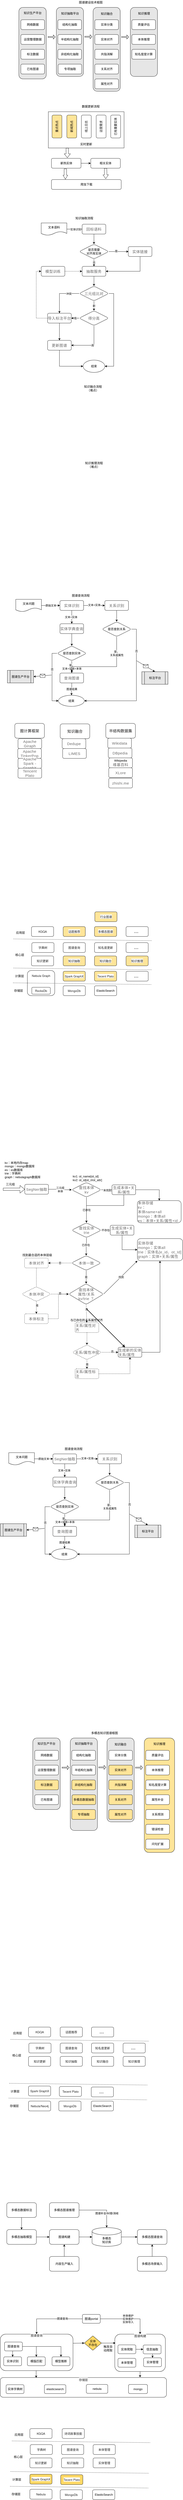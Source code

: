 <mxfile version="14.6.13" type="device"><diagram id="WK1oIjVLPQmc_aWXUx2d" name="第 1 页"><mxGraphModel dx="1186" dy="-574" grid="0" gridSize="10" guides="1" tooltips="1" connect="1" arrows="1" fold="1" page="1" pageScale="1" pageWidth="827" pageHeight="1169" math="0" shadow="0"><root><mxCell id="0"/><mxCell id="1" parent="0"/><mxCell id="iBQqvRiCeCSR8CoICtmq-134" value="&lt;span style=&quot;color: rgb(34 , 34 , 34) ; font-family: &amp;#34;pingfang sc&amp;#34; , &amp;#34;hiragino sans gb&amp;#34; , &amp;#34;microsoft yahei&amp;#34; , &amp;#34;wenquanyi micro hei&amp;#34; , &amp;#34;helvetica neue&amp;#34; , &amp;#34;arial&amp;#34; , sans-serif ; text-align: justify ; background-color: rgb(255 , 255 , 255)&quot;&gt;&lt;font style=&quot;font-size: 12px&quot;&gt;存储层&lt;br&gt;&lt;br&gt;&lt;br&gt;&lt;br&gt;&lt;br&gt;&lt;/font&gt;&lt;/span&gt;" style="rounded=1;whiteSpace=wrap;html=1;" vertex="1" parent="1"><mxGeometry x="54" y="10841" width="674" height="80" as="geometry"/></mxCell><mxCell id="iBQqvRiCeCSR8CoICtmq-147" style="edgeStyle=orthogonalEdgeStyle;rounded=0;orthogonalLoop=1;jettySize=auto;html=1;exitX=0.5;exitY=1;exitDx=0;exitDy=0;entryX=0.841;entryY=-0.012;entryDx=0;entryDy=0;entryPerimeter=0;" edge="1" parent="1" source="iBQqvRiCeCSR8CoICtmq-128" target="iBQqvRiCeCSR8CoICtmq-134"><mxGeometry relative="1" as="geometry"/></mxCell><mxCell id="iBQqvRiCeCSR8CoICtmq-128" value="&lt;span style=&quot;color: rgb(34 , 34 , 34) ; font-family: &amp;#34;pingfang sc&amp;#34; , &amp;#34;hiragino sans gb&amp;#34; , &amp;#34;microsoft yahei&amp;#34; , &amp;#34;wenquanyi micro hei&amp;#34; , &amp;#34;helvetica neue&amp;#34; , &amp;#34;arial&amp;#34; , sans-serif ; text-align: justify ; background-color: rgb(255 , 255 , 255)&quot;&gt;&lt;font style=&quot;font-size: 12px&quot;&gt;图谱构建&lt;br&gt;&lt;br&gt;&lt;br&gt;&lt;br&gt;&lt;br&gt;&lt;br&gt;&lt;br&gt;&lt;br&gt;&lt;br&gt;&lt;br&gt;&lt;/font&gt;&lt;/span&gt;" style="rounded=1;whiteSpace=wrap;html=1;" vertex="1" parent="1"><mxGeometry x="518.5" y="10665" width="205" height="151.5" as="geometry"/></mxCell><mxCell id="iBQqvRiCeCSR8CoICtmq-137" style="edgeStyle=orthogonalEdgeStyle;rounded=0;orthogonalLoop=1;jettySize=auto;html=1;exitX=0.5;exitY=1;exitDx=0;exitDy=0;entryX=0.216;entryY=0.013;entryDx=0;entryDy=0;entryPerimeter=0;" edge="1" parent="1" source="iBQqvRiCeCSR8CoICtmq-122" target="iBQqvRiCeCSR8CoICtmq-134"><mxGeometry relative="1" as="geometry"/></mxCell><mxCell id="iBQqvRiCeCSR8CoICtmq-122" value="&lt;span style=&quot;color: rgb(34 , 34 , 34) ; font-family: &amp;#34;pingfang sc&amp;#34; , &amp;#34;hiragino sans gb&amp;#34; , &amp;#34;microsoft yahei&amp;#34; , &amp;#34;wenquanyi micro hei&amp;#34; , &amp;#34;helvetica neue&amp;#34; , &amp;#34;arial&amp;#34; , sans-serif ; text-align: justify ; background-color: rgb(255 , 255 , 255)&quot;&gt;&lt;font style=&quot;font-size: 12px&quot;&gt;图谱查询&lt;br&gt;&lt;br&gt;&lt;br&gt;&lt;br&gt;&lt;br&gt;&lt;br&gt;&lt;br&gt;&lt;br&gt;&lt;br&gt;&lt;br&gt;&lt;/font&gt;&lt;/span&gt;" style="rounded=1;whiteSpace=wrap;html=1;" vertex="1" parent="1"><mxGeometry x="54" y="10665" width="295" height="148" as="geometry"/></mxCell><mxCell id="SGr7lrn0Wg3BJE0IQyx_-26" value="&lt;br&gt;&lt;br&gt;&lt;br&gt;&lt;br&gt;&lt;br&gt;&lt;br&gt;&lt;br&gt;&lt;br&gt;实时更新" style="rounded=0;whiteSpace=wrap;html=1;" parent="1" vertex="1"><mxGeometry x="249" y="1654" width="307" height="147" as="geometry"/></mxCell><mxCell id="ImElvATnTsbWrvek0j2F-2" value="知识抽取平台&lt;br&gt;&lt;br&gt;&lt;br&gt;&lt;br&gt;&lt;br&gt;&lt;br&gt;&lt;br&gt;&lt;br&gt;&lt;br&gt;&lt;br&gt;&lt;br&gt;&lt;br&gt;&lt;br&gt;&lt;br&gt;&lt;br&gt;&lt;br&gt;&lt;br&gt;" style="rounded=1;whiteSpace=wrap;html=1;fillColor=#E6E6E6;" parent="1" vertex="1"><mxGeometry x="281.5" y="1231" width="110" height="280" as="geometry"/></mxCell><mxCell id="KjDer22Trgpp5QlWM8Vu-3" value="&lt;span style=&quot;color: rgb(34 , 34 , 34) ; font-family: &amp;#34;pingfang sc&amp;#34; , &amp;#34;hiragino sans gb&amp;#34; , &amp;#34;microsoft yahei&amp;#34; , &amp;#34;wenquanyi micro hei&amp;#34; , &amp;#34;helvetica neue&amp;#34; , &amp;#34;arial&amp;#34; , sans-serif ; text-align: justify ; background-color: rgb(255 , 255 , 255)&quot;&gt;&lt;font style=&quot;font-size: 12px&quot;&gt;MongoDb&lt;/font&gt;&lt;/span&gt;" style="rounded=1;whiteSpace=wrap;html=1;" parent="1" vertex="1"><mxGeometry x="309" y="5198" width="90" height="40" as="geometry"/></mxCell><mxCell id="KjDer22Trgpp5QlWM8Vu-4" value="ElasticSearch" style="rounded=1;whiteSpace=wrap;html=1;" parent="1" vertex="1"><mxGeometry x="436" y="5198" width="90" height="40" as="geometry"/></mxCell><mxCell id="tD0pjRVhhRnkB9Su1Gze-17" value="爬虫下载" style="rounded=1;whiteSpace=wrap;html=1;" parent="1" vertex="1"><mxGeometry x="261.5" y="1929" width="283" height="40" as="geometry"/></mxCell><mxCell id="SGr7lrn0Wg3BJE0IQyx_-24" value="" style="edgeStyle=orthogonalEdgeStyle;rounded=0;orthogonalLoop=1;jettySize=auto;html=1;entryX=0;entryY=0.5;entryDx=0;entryDy=0;" parent="1" source="tD0pjRVhhRnkB9Su1Gze-40" target="SGr7lrn0Wg3BJE0IQyx_-18" edge="1"><mxGeometry relative="1" as="geometry"/></mxCell><mxCell id="tD0pjRVhhRnkB9Su1Gze-40" value="新热实体" style="rounded=1;whiteSpace=wrap;html=1;fillColor=#FFFFFF;" parent="1" vertex="1"><mxGeometry x="261.5" y="1843" width="120" height="40" as="geometry"/></mxCell><mxCell id="ImElvATnTsbWrvek0j2F-3" value="半结构化抽取" style="rounded=1;whiteSpace=wrap;html=1;" parent="1" vertex="1"><mxGeometry x="287.5" y="1341" width="96" height="40" as="geometry"/></mxCell><mxCell id="ImElvATnTsbWrvek0j2F-4" value="非结构化抽取" style="rounded=1;whiteSpace=wrap;html=1;" parent="1" vertex="1"><mxGeometry x="287.5" y="1401" width="96" height="40" as="geometry"/></mxCell><mxCell id="ImElvATnTsbWrvek0j2F-5" value="知识生产平台&lt;br&gt;&lt;br&gt;&lt;br&gt;&lt;br&gt;&lt;br&gt;&lt;br&gt;&lt;br&gt;&lt;br&gt;&lt;br&gt;&lt;br&gt;&lt;br&gt;&lt;br&gt;&lt;br&gt;&lt;br&gt;&lt;br&gt;&lt;br&gt;&lt;br&gt;&lt;br&gt;" style="rounded=1;whiteSpace=wrap;html=1;fillColor=#E6E6E6;" parent="1" vertex="1"><mxGeometry x="129.5" y="1231" width="111" height="290" as="geometry"/></mxCell><mxCell id="ImElvATnTsbWrvek0j2F-6" value="网络数据" style="rounded=1;whiteSpace=wrap;html=1;" parent="1" vertex="1"><mxGeometry x="137.5" y="1281" width="96" height="40" as="geometry"/></mxCell><mxCell id="ImElvATnTsbWrvek0j2F-7" value="运营整理数据" style="rounded=1;whiteSpace=wrap;html=1;" parent="1" vertex="1"><mxGeometry x="137.5" y="1341" width="96" height="40" as="geometry"/></mxCell><mxCell id="ImElvATnTsbWrvek0j2F-8" value="已有图谱" style="rounded=1;whiteSpace=wrap;html=1;" parent="1" vertex="1"><mxGeometry x="137.5" y="1461" width="96" height="40" as="geometry"/></mxCell><mxCell id="ImElvATnTsbWrvek0j2F-9" value="知识融合&lt;br&gt;&lt;br&gt;&lt;br&gt;&lt;br&gt;&lt;br&gt;&lt;br&gt;&lt;br&gt;&lt;br&gt;&lt;br&gt;&lt;br&gt;&lt;br&gt;&lt;br&gt;&lt;br&gt;&lt;br&gt;&lt;br&gt;&lt;br&gt;&lt;br&gt;&lt;br&gt;&lt;br&gt;&lt;br&gt;&lt;br&gt;" style="rounded=1;whiteSpace=wrap;html=1;fillColor=#E6E6E6;" parent="1" vertex="1"><mxGeometry x="430.5" y="1231" width="110" height="340" as="geometry"/></mxCell><mxCell id="ImElvATnTsbWrvek0j2F-10" value="实体分类" style="rounded=1;whiteSpace=wrap;html=1;" parent="1" vertex="1"><mxGeometry x="437.5" y="1281" width="96" height="40" as="geometry"/></mxCell><mxCell id="ImElvATnTsbWrvek0j2F-11" value="实体对齐" style="rounded=1;whiteSpace=wrap;html=1;" parent="1" vertex="1"><mxGeometry x="437.5" y="1341" width="96" height="40" as="geometry"/></mxCell><mxCell id="ImElvATnTsbWrvek0j2F-12" value="共指消解" style="rounded=1;whiteSpace=wrap;html=1;" parent="1" vertex="1"><mxGeometry x="437.5" y="1401" width="96" height="40" as="geometry"/></mxCell><mxCell id="ImElvATnTsbWrvek0j2F-13" value="知识推理&lt;br&gt;&lt;br&gt;&lt;br&gt;&lt;br&gt;&lt;br&gt;&lt;br&gt;&lt;br&gt;&lt;br&gt;&lt;br&gt;&lt;br&gt;&lt;br&gt;&lt;br&gt;&lt;br&gt;&lt;br&gt;&lt;br&gt;&lt;br&gt;&lt;br&gt;" style="rounded=1;whiteSpace=wrap;html=1;fillColor=#E6E6E6;" parent="1" vertex="1"><mxGeometry x="581.5" y="1231" width="110" height="280" as="geometry"/></mxCell><mxCell id="ImElvATnTsbWrvek0j2F-14" value="本体推理" style="rounded=1;whiteSpace=wrap;html=1;" parent="1" vertex="1"><mxGeometry x="587.5" y="1341" width="96" height="40" as="geometry"/></mxCell><mxCell id="ImElvATnTsbWrvek0j2F-15" value="质量评估" style="rounded=1;whiteSpace=wrap;html=1;" parent="1" vertex="1"><mxGeometry x="587.5" y="1281" width="96" height="40" as="geometry"/></mxCell><mxCell id="ImElvATnTsbWrvek0j2F-16" value="知名度度计算" style="rounded=1;whiteSpace=wrap;html=1;" parent="1" vertex="1"><mxGeometry x="587.5" y="1401" width="96" height="40" as="geometry"/></mxCell><mxCell id="ImElvATnTsbWrvek0j2F-19" value="标注数据" style="rounded=1;whiteSpace=wrap;html=1;" parent="1" vertex="1"><mxGeometry x="137.5" y="1401" width="96" height="40" as="geometry"/></mxCell><mxCell id="ImElvATnTsbWrvek0j2F-21" value="" style="shape=flexArrow;endArrow=classic;html=1;endWidth=12;endSize=2.33;width=4;fillColor=#E6E6E6;" parent="1" edge="1"><mxGeometry width="50" height="50" relative="1" as="geometry"><mxPoint x="247.5" y="1351" as="sourcePoint"/><mxPoint x="277.5" y="1351" as="targetPoint"/></mxGeometry></mxCell><mxCell id="ImElvATnTsbWrvek0j2F-23" value="" style="shape=flexArrow;endArrow=classic;html=1;endWidth=12;endSize=2.33;width=4;fillColor=#E6E6E6;" parent="1" edge="1"><mxGeometry width="50" height="50" relative="1" as="geometry"><mxPoint x="396.5" y="1350" as="sourcePoint"/><mxPoint x="426.5" y="1350" as="targetPoint"/></mxGeometry></mxCell><mxCell id="ImElvATnTsbWrvek0j2F-26" value="" style="shape=flexArrow;endArrow=classic;html=1;endWidth=12;endSize=2.33;width=4;fillColor=#E6E6E6;" parent="1" edge="1"><mxGeometry width="50" height="50" relative="1" as="geometry"><mxPoint x="545.5" y="1351" as="sourcePoint"/><mxPoint x="575.5" y="1351" as="targetPoint"/></mxGeometry></mxCell><mxCell id="ImElvATnTsbWrvek0j2F-27" value="关系对齐" style="rounded=1;whiteSpace=wrap;html=1;" parent="1" vertex="1"><mxGeometry x="437.5" y="1461" width="96" height="40" as="geometry"/></mxCell><mxCell id="ImElvATnTsbWrvek0j2F-28" value="属性对齐" style="rounded=1;whiteSpace=wrap;html=1;" parent="1" vertex="1"><mxGeometry x="437.5" y="1521" width="96" height="40" as="geometry"/></mxCell><mxCell id="ImElvATnTsbWrvek0j2F-1" value="结构化抽取" style="rounded=1;whiteSpace=wrap;html=1;" parent="1" vertex="1"><mxGeometry x="287.5" y="1281" width="96" height="40" as="geometry"/></mxCell><mxCell id="ImElvATnTsbWrvek0j2F-30" value="专项抽取" style="rounded=1;whiteSpace=wrap;html=1;" parent="1" vertex="1"><mxGeometry x="288.5" y="1461" width="96" height="40" as="geometry"/></mxCell><mxCell id="ImElvATnTsbWrvek0j2F-31" value="&lt;strong style=&quot;margin: 0px ; padding: 0px ; outline: 0px ; max-width: 100% ; box-sizing: border-box ; color: rgb(105 , 104 , 104) ; font-family: , , &amp;#34;helvetica neue&amp;#34; , &amp;#34;pingfang sc&amp;#34; , &amp;#34;hiragino sans gb&amp;#34; , &amp;#34;microsoft yahei ui&amp;#34; , &amp;#34;microsoft yahei&amp;#34; , &amp;#34;arial&amp;#34; , sans-serif ; font-size: 15px ; letter-spacing: 0.544px ; text-align: left ; background-color: rgb(255 , 255 , 255) ; overflow-wrap: break-word&quot;&gt;图计算框架&lt;/strong&gt;" style="rounded=1;whiteSpace=wrap;html=1;" parent="1" vertex="1"><mxGeometry x="113" y="4134" width="120" height="60" as="geometry"/></mxCell><mxCell id="ImElvATnTsbWrvek0j2F-33" value="&lt;span style=&quot;color: rgb(105 , 104 , 104) ; font-family: , , &amp;#34;helvetica neue&amp;#34; , &amp;#34;pingfang sc&amp;#34; , &amp;#34;hiragino sans gb&amp;#34; , &amp;#34;microsoft yahei ui&amp;#34; , &amp;#34;microsoft yahei&amp;#34; , &amp;#34;arial&amp;#34; , sans-serif ; font-size: 15px ; letter-spacing: 0.544px ; text-align: left ; background-color: rgb(255 , 255 , 255)&quot;&gt;Apache Giraph&lt;/span&gt;" style="rounded=1;whiteSpace=wrap;html=1;" parent="1" vertex="1"><mxGeometry x="126" y="4196" width="96" height="40" as="geometry"/></mxCell><mxCell id="ImElvATnTsbWrvek0j2F-34" value="&lt;span style=&quot;color: rgb(105 , 104 , 104) ; font-family: , , &amp;#34;helvetica neue&amp;#34; , &amp;#34;pingfang sc&amp;#34; , &amp;#34;hiragino sans gb&amp;#34; , &amp;#34;microsoft yahei ui&amp;#34; , &amp;#34;microsoft yahei&amp;#34; , &amp;#34;arial&amp;#34; , sans-serif ; font-size: 15px ; letter-spacing: 0.544px ; text-align: left ; background-color: rgb(255 , 255 , 255)&quot;&gt;Apache TinkerPop&lt;/span&gt;" style="rounded=1;whiteSpace=wrap;html=1;" parent="1" vertex="1"><mxGeometry x="125" y="4236" width="96" height="40" as="geometry"/></mxCell><mxCell id="ImElvATnTsbWrvek0j2F-35" value="&lt;span style=&quot;color: rgb(105 , 104 , 104) ; font-family: , , &amp;#34;helvetica neue&amp;#34; , &amp;#34;pingfang sc&amp;#34; , &amp;#34;hiragino sans gb&amp;#34; , &amp;#34;microsoft yahei ui&amp;#34; , &amp;#34;microsoft yahei&amp;#34; , &amp;#34;arial&amp;#34; , sans-serif ; font-size: 15px ; letter-spacing: 0.544px ; text-align: left ; background-color: rgb(255 , 255 , 255)&quot;&gt;Apache Spark - GraphX&lt;/span&gt;" style="rounded=1;whiteSpace=wrap;html=1;" parent="1" vertex="1"><mxGeometry x="126" y="4276" width="96" height="40" as="geometry"/></mxCell><mxCell id="ImElvATnTsbWrvek0j2F-36" value="&lt;span style=&quot;color: rgb(105 , 104 , 104) ; font-family: , , &amp;#34;helvetica neue&amp;#34; , &amp;#34;pingfang sc&amp;#34; , &amp;#34;hiragino sans gb&amp;#34; , &amp;#34;microsoft yahei ui&amp;#34; , &amp;#34;microsoft yahei&amp;#34; , &amp;#34;arial&amp;#34; , sans-serif ; font-size: 15px ; letter-spacing: 0.544px ; text-align: left ; background-color: rgb(255 , 255 , 255)&quot;&gt;Tencent Plato&lt;/span&gt;" style="rounded=1;whiteSpace=wrap;html=1;" parent="1" vertex="1"><mxGeometry x="126" y="4316" width="96" height="40" as="geometry"/></mxCell><mxCell id="ImElvATnTsbWrvek0j2F-37" value="&lt;span style=&quot;color: rgb(105 , 104 , 104) ; font-family: , , &amp;#34;helvetica neue&amp;#34; , &amp;#34;pingfang sc&amp;#34; , &amp;#34;hiragino sans gb&amp;#34; , &amp;#34;microsoft yahei ui&amp;#34; , &amp;#34;microsoft yahei&amp;#34; , &amp;#34;arial&amp;#34; , sans-serif ; font-size: 15px ; letter-spacing: 0.544px ; text-align: left ; background-color: rgb(255 , 255 , 255)&quot;&gt;Dedupe&lt;/span&gt;" style="rounded=1;whiteSpace=wrap;html=1;" parent="1" vertex="1"><mxGeometry x="305" y="4196" width="96" height="40" as="geometry"/></mxCell><mxCell id="ImElvATnTsbWrvek0j2F-38" value="&lt;span style=&quot;color: rgb(105 , 104 , 104) ; font-family: , , &amp;#34;helvetica neue&amp;#34; , &amp;#34;pingfang sc&amp;#34; , &amp;#34;hiragino sans gb&amp;#34; , &amp;#34;microsoft yahei ui&amp;#34; , &amp;#34;microsoft yahei&amp;#34; , &amp;#34;arial&amp;#34; , sans-serif ; font-size: 15px ; letter-spacing: 0.544px ; text-align: left ; background-color: rgb(255 , 255 , 255)&quot;&gt;LIMES&lt;/span&gt;" style="rounded=1;whiteSpace=wrap;html=1;" parent="1" vertex="1"><mxGeometry x="307" y="4236" width="96" height="40" as="geometry"/></mxCell><mxCell id="ImElvATnTsbWrvek0j2F-41" value="&lt;strong style=&quot;margin: 0px ; padding: 0px ; outline: 0px ; max-width: 100% ; box-sizing: border-box ; color: rgb(105 , 104 , 104) ; font-family: , , &amp;#34;helvetica neue&amp;#34; , &amp;#34;pingfang sc&amp;#34; , &amp;#34;hiragino sans gb&amp;#34; , &amp;#34;microsoft yahei ui&amp;#34; , &amp;#34;microsoft yahei&amp;#34; , &amp;#34;arial&amp;#34; , sans-serif ; font-size: 15px ; letter-spacing: 0.544px ; text-align: left ; background-color: rgb(255 , 255 , 255) ; overflow-wrap: break-word&quot;&gt;知识融合&lt;/strong&gt;" style="rounded=1;whiteSpace=wrap;html=1;" parent="1" vertex="1"><mxGeometry x="297" y="4136" width="120" height="60" as="geometry"/></mxCell><mxCell id="ImElvATnTsbWrvek0j2F-42" value="&lt;div style=&quot;text-align: left&quot;&gt;&lt;span style=&quot;font-size: 15px ; letter-spacing: 0.544px&quot;&gt;&lt;font color=&quot;#696868&quot;&gt;Wikidata&lt;/font&gt;&lt;/span&gt;&lt;/div&gt;" style="rounded=1;whiteSpace=wrap;html=1;" parent="1" vertex="1"><mxGeometry x="490" y="4194" width="96" height="40" as="geometry"/></mxCell><mxCell id="ImElvATnTsbWrvek0j2F-43" value="&lt;span style=&quot;color: rgb(105 , 104 , 104) ; font-family: , , &amp;#34;helvetica neue&amp;#34; , &amp;#34;pingfang sc&amp;#34; , &amp;#34;hiragino sans gb&amp;#34; , &amp;#34;microsoft yahei ui&amp;#34; , &amp;#34;microsoft yahei&amp;#34; , &amp;#34;arial&amp;#34; , sans-serif ; font-size: 15px ; letter-spacing: 0.544px ; text-align: left ; background-color: rgb(255 , 255 , 255)&quot;&gt;DBpedia&lt;/span&gt;" style="rounded=1;whiteSpace=wrap;html=1;" parent="1" vertex="1"><mxGeometry x="492" y="4234" width="96" height="40" as="geometry"/></mxCell><mxCell id="ImElvATnTsbWrvek0j2F-44" value="&lt;div style=&quot;text-align: left&quot;&gt;&lt;font color=&quot;#696868&quot;&gt;&lt;span style=&quot;font-size: 15px ; letter-spacing: 0.544px ; background-color: rgb(255 , 255 , 255)&quot;&gt;&lt;b&gt;半结构数据集&lt;/b&gt;&lt;/span&gt;&lt;/font&gt;&lt;/div&gt;" style="rounded=1;whiteSpace=wrap;html=1;" parent="1" vertex="1"><mxGeometry x="482" y="4134" width="120" height="60" as="geometry"/></mxCell><mxCell id="ImElvATnTsbWrvek0j2F-45" value="Wikipedia&lt;br style=&quot;color: rgb(105 , 104 , 104) ; font-size: 15px ; letter-spacing: 0.544px ; text-align: left&quot;&gt;&lt;span style=&quot;color: rgb(105 , 104 , 104) ; font-size: 15px ; letter-spacing: 0.544px ; text-align: left ; background-color: rgb(255 , 255 , 255)&quot;&gt;维基百科&lt;/span&gt;" style="rounded=1;whiteSpace=wrap;html=1;" parent="1" vertex="1"><mxGeometry x="494" y="4274" width="96" height="40" as="geometry"/></mxCell><mxCell id="ImElvATnTsbWrvek0j2F-46" value="&lt;span style=&quot;color: rgb(105 , 104 , 104) ; font-family: , , &amp;#34;helvetica neue&amp;#34; , &amp;#34;pingfang sc&amp;#34; , &amp;#34;hiragino sans gb&amp;#34; , &amp;#34;microsoft yahei ui&amp;#34; , &amp;#34;microsoft yahei&amp;#34; , &amp;#34;arial&amp;#34; , sans-serif ; font-size: 15px ; letter-spacing: 0.544px ; text-align: left ; background-color: rgb(255 , 255 , 255)&quot;&gt;XLore&lt;/span&gt;" style="rounded=1;whiteSpace=wrap;html=1;" parent="1" vertex="1"><mxGeometry x="494" y="4314" width="96" height="40" as="geometry"/></mxCell><mxCell id="ImElvATnTsbWrvek0j2F-47" value="&lt;div style=&quot;text-align: left&quot;&gt;&lt;span style=&quot;font-size: 15px ; letter-spacing: 0.544px&quot;&gt;&lt;font color=&quot;#696868&quot;&gt;zhishi.me&lt;/font&gt;&lt;/span&gt;&lt;/div&gt;" style="rounded=1;whiteSpace=wrap;html=1;" parent="1" vertex="1"><mxGeometry x="494" y="4356" width="96" height="40" as="geometry"/></mxCell><mxCell id="fmdoEvcZDBM_J2MB-ke8-7" value="" style="edgeStyle=orthogonalEdgeStyle;rounded=0;orthogonalLoop=1;jettySize=auto;html=1;" parent="1" source="fmdoEvcZDBM_J2MB-ke8-1" target="fmdoEvcZDBM_J2MB-ke8-6" edge="1"><mxGeometry relative="1" as="geometry"/></mxCell><mxCell id="fmdoEvcZDBM_J2MB-ke8-1" value="&lt;div style=&quot;text-align: left&quot;&gt;&lt;font color=&quot;#696868&quot;&gt;&lt;span style=&quot;font-size: 15px ; letter-spacing: 0.544px&quot;&gt;回标语料&lt;/span&gt;&lt;/font&gt;&lt;/div&gt;" style="rounded=1;whiteSpace=wrap;html=1;" parent="1" vertex="1"><mxGeometry x="386" y="2110" width="96" height="40" as="geometry"/></mxCell><mxCell id="fmdoEvcZDBM_J2MB-ke8-3" value="" style="edgeStyle=orthogonalEdgeStyle;rounded=0;orthogonalLoop=1;jettySize=auto;html=1;" parent="1" source="fmdoEvcZDBM_J2MB-ke8-2" target="fmdoEvcZDBM_J2MB-ke8-1" edge="1"><mxGeometry relative="1" as="geometry"/></mxCell><mxCell id="fmdoEvcZDBM_J2MB-ke8-5" value="实体识别" style="edgeLabel;html=1;align=center;verticalAlign=middle;resizable=0;points=[];" parent="fmdoEvcZDBM_J2MB-ke8-3" vertex="1" connectable="0"><mxGeometry x="0.154" y="-1" relative="1" as="geometry"><mxPoint as="offset"/></mxGeometry></mxCell><mxCell id="fmdoEvcZDBM_J2MB-ke8-2" value="文本语料" style="shape=document;whiteSpace=wrap;html=1;boundedLbl=1;" parent="1" vertex="1"><mxGeometry x="220" y="2105" width="104" height="50" as="geometry"/></mxCell><mxCell id="fmdoEvcZDBM_J2MB-ke8-9" value="" style="edgeStyle=orthogonalEdgeStyle;rounded=0;orthogonalLoop=1;jettySize=auto;html=1;" parent="1" source="fmdoEvcZDBM_J2MB-ke8-6" edge="1"><mxGeometry relative="1" as="geometry"><mxPoint x="574" y="2221" as="targetPoint"/></mxGeometry></mxCell><mxCell id="fmdoEvcZDBM_J2MB-ke8-14" value="是" style="edgeLabel;html=1;align=center;verticalAlign=middle;resizable=0;points=[];" parent="fmdoEvcZDBM_J2MB-ke8-9" vertex="1" connectable="0"><mxGeometry x="-0.25" y="2" relative="1" as="geometry"><mxPoint as="offset"/></mxGeometry></mxCell><mxCell id="fmdoEvcZDBM_J2MB-ke8-15" value="否" style="edgeStyle=orthogonalEdgeStyle;rounded=0;orthogonalLoop=1;jettySize=auto;html=1;" parent="1" source="fmdoEvcZDBM_J2MB-ke8-6" target="fmdoEvcZDBM_J2MB-ke8-11" edge="1"><mxGeometry relative="1" as="geometry"/></mxCell><mxCell id="fmdoEvcZDBM_J2MB-ke8-6" value="是否需要&lt;br&gt;对齐库实体" style="rhombus;whiteSpace=wrap;html=1;rounded=1;" parent="1" vertex="1"><mxGeometry x="374" y="2191" width="120" height="60" as="geometry"/></mxCell><mxCell id="fmdoEvcZDBM_J2MB-ke8-13" value="" style="edgeStyle=orthogonalEdgeStyle;rounded=0;orthogonalLoop=1;jettySize=auto;html=1;entryX=1;entryY=0.5;entryDx=0;entryDy=0;exitX=0.5;exitY=1;exitDx=0;exitDy=0;" parent="1" source="fmdoEvcZDBM_J2MB-ke8-10" target="fmdoEvcZDBM_J2MB-ke8-11" edge="1"><mxGeometry relative="1" as="geometry"><mxPoint x="621" y="2311" as="targetPoint"/></mxGeometry></mxCell><mxCell id="fmdoEvcZDBM_J2MB-ke8-10" value="&lt;div style=&quot;text-align: left&quot;&gt;&lt;font color=&quot;#696868&quot;&gt;&lt;span style=&quot;font-size: 15px ; letter-spacing: 0.544px&quot;&gt;实体链接&lt;/span&gt;&lt;/font&gt;&lt;/div&gt;" style="rounded=1;whiteSpace=wrap;html=1;" parent="1" vertex="1"><mxGeometry x="573" y="2201" width="96" height="40" as="geometry"/></mxCell><mxCell id="fmdoEvcZDBM_J2MB-ke8-17" value="" style="edgeStyle=orthogonalEdgeStyle;rounded=0;orthogonalLoop=1;jettySize=auto;html=1;" parent="1" source="fmdoEvcZDBM_J2MB-ke8-11" edge="1"><mxGeometry relative="1" as="geometry"><mxPoint x="434" y="2361" as="targetPoint"/></mxGeometry></mxCell><mxCell id="fmdoEvcZDBM_J2MB-ke8-11" value="&lt;div style=&quot;text-align: left&quot;&gt;&lt;font color=&quot;#696868&quot;&gt;&lt;span style=&quot;font-size: 15px ; letter-spacing: 0.544px&quot;&gt;抽取服务&lt;/span&gt;&lt;/font&gt;&lt;/div&gt;" style="rounded=1;whiteSpace=wrap;html=1;" parent="1" vertex="1"><mxGeometry x="386" y="2281" width="96" height="40" as="geometry"/></mxCell><mxCell id="fmdoEvcZDBM_J2MB-ke8-20" value="新" style="edgeStyle=orthogonalEdgeStyle;rounded=0;orthogonalLoop=1;jettySize=auto;html=1;" parent="1" source="fmdoEvcZDBM_J2MB-ke8-18" target="fmdoEvcZDBM_J2MB-ke8-19" edge="1"><mxGeometry relative="1" as="geometry"/></mxCell><mxCell id="fmdoEvcZDBM_J2MB-ke8-22" style="edgeStyle=orthogonalEdgeStyle;rounded=0;orthogonalLoop=1;jettySize=auto;html=1;exitX=0;exitY=0.5;exitDx=0;exitDy=0;entryX=0.5;entryY=0;entryDx=0;entryDy=0;" parent="1" source="fmdoEvcZDBM_J2MB-ke8-18" target="fmdoEvcZDBM_J2MB-ke8-21" edge="1"><mxGeometry relative="1" as="geometry"/></mxCell><mxCell id="fmdoEvcZDBM_J2MB-ke8-25" value="冲突" style="edgeLabel;html=1;align=center;verticalAlign=middle;resizable=0;points=[];" parent="fmdoEvcZDBM_J2MB-ke8-22" vertex="1" connectable="0"><mxGeometry x="-0.475" y="1" relative="1" as="geometry"><mxPoint as="offset"/></mxGeometry></mxCell><mxCell id="fmdoEvcZDBM_J2MB-ke8-34" style="edgeStyle=orthogonalEdgeStyle;rounded=0;orthogonalLoop=1;jettySize=auto;html=1;exitX=1;exitY=0.5;exitDx=0;exitDy=0;entryX=1;entryY=0.5;entryDx=0;entryDy=0;" parent="1" source="fmdoEvcZDBM_J2MB-ke8-18" target="fmdoEvcZDBM_J2MB-ke8-32" edge="1"><mxGeometry relative="1" as="geometry"/></mxCell><mxCell id="fmdoEvcZDBM_J2MB-ke8-18" value="&lt;span style=&quot;color: rgb(105 , 104 , 104) ; font-size: 15px ; letter-spacing: 0.544px ; text-align: left&quot;&gt;三元组比对&lt;/span&gt;" style="rhombus;whiteSpace=wrap;html=1;rounded=1;" parent="1" vertex="1"><mxGeometry x="374" y="2361" width="120" height="60" as="geometry"/></mxCell><mxCell id="fmdoEvcZDBM_J2MB-ke8-24" value="低" style="edgeStyle=orthogonalEdgeStyle;rounded=0;orthogonalLoop=1;jettySize=auto;html=1;" parent="1" source="fmdoEvcZDBM_J2MB-ke8-19" target="fmdoEvcZDBM_J2MB-ke8-21" edge="1"><mxGeometry relative="1" as="geometry"/></mxCell><mxCell id="fmdoEvcZDBM_J2MB-ke8-27" value="高" style="edgeStyle=orthogonalEdgeStyle;rounded=0;orthogonalLoop=1;jettySize=auto;html=1;exitX=0.5;exitY=1;exitDx=0;exitDy=0;entryX=1;entryY=0.5;entryDx=0;entryDy=0;" parent="1" source="fmdoEvcZDBM_J2MB-ke8-19" target="fmdoEvcZDBM_J2MB-ke8-26" edge="1"><mxGeometry relative="1" as="geometry"/></mxCell><mxCell id="fmdoEvcZDBM_J2MB-ke8-19" value="&lt;div style=&quot;text-align: left&quot;&gt;&lt;span style=&quot;font-size: 15px ; letter-spacing: 0.544px&quot;&gt;&lt;font color=&quot;#696868&quot;&gt;得分高&lt;/font&gt;&lt;/span&gt;&lt;/div&gt;" style="rhombus;whiteSpace=wrap;html=1;rounded=1;" parent="1" vertex="1"><mxGeometry x="374" y="2461" width="120" height="60" as="geometry"/></mxCell><mxCell id="fmdoEvcZDBM_J2MB-ke8-28" style="edgeStyle=orthogonalEdgeStyle;rounded=0;orthogonalLoop=1;jettySize=auto;html=1;exitX=0.5;exitY=1;exitDx=0;exitDy=0;entryX=0.5;entryY=0;entryDx=0;entryDy=0;" parent="1" source="fmdoEvcZDBM_J2MB-ke8-21" target="fmdoEvcZDBM_J2MB-ke8-26" edge="1"><mxGeometry relative="1" as="geometry"/></mxCell><mxCell id="fmdoEvcZDBM_J2MB-ke8-30" style="edgeStyle=orthogonalEdgeStyle;rounded=0;orthogonalLoop=1;jettySize=auto;html=1;exitX=0;exitY=0.5;exitDx=0;exitDy=0;entryX=0;entryY=0.5;entryDx=0;entryDy=0;dashed=1;" parent="1" source="fmdoEvcZDBM_J2MB-ke8-21" target="fmdoEvcZDBM_J2MB-ke8-29" edge="1"><mxGeometry relative="1" as="geometry"/></mxCell><mxCell id="fmdoEvcZDBM_J2MB-ke8-21" value="&lt;div style=&quot;text-align: left&quot;&gt;&lt;font color=&quot;#696868&quot;&gt;&lt;span style=&quot;font-size: 15px ; letter-spacing: 0.544px&quot;&gt;导入标注平台&lt;/span&gt;&lt;/font&gt;&lt;/div&gt;" style="rounded=1;whiteSpace=wrap;html=1;" parent="1" vertex="1"><mxGeometry x="246" y="2471" width="96" height="40" as="geometry"/></mxCell><mxCell id="fmdoEvcZDBM_J2MB-ke8-33" style="edgeStyle=orthogonalEdgeStyle;rounded=0;orthogonalLoop=1;jettySize=auto;html=1;exitX=0.5;exitY=1;exitDx=0;exitDy=0;entryX=0;entryY=0.5;entryDx=0;entryDy=0;" parent="1" source="fmdoEvcZDBM_J2MB-ke8-26" target="fmdoEvcZDBM_J2MB-ke8-32" edge="1"><mxGeometry relative="1" as="geometry"/></mxCell><mxCell id="fmdoEvcZDBM_J2MB-ke8-26" value="&lt;div style=&quot;text-align: left&quot;&gt;&lt;font color=&quot;#696868&quot;&gt;&lt;span style=&quot;font-size: 15px ; letter-spacing: 0.544px&quot;&gt;更新图谱&lt;/span&gt;&lt;/font&gt;&lt;/div&gt;" style="rounded=1;whiteSpace=wrap;html=1;" parent="1" vertex="1"><mxGeometry x="246" y="2581" width="96" height="40" as="geometry"/></mxCell><mxCell id="fmdoEvcZDBM_J2MB-ke8-31" value="" style="edgeStyle=orthogonalEdgeStyle;rounded=0;orthogonalLoop=1;jettySize=auto;html=1;dashed=1;" parent="1" source="fmdoEvcZDBM_J2MB-ke8-29" target="fmdoEvcZDBM_J2MB-ke8-11" edge="1"><mxGeometry relative="1" as="geometry"/></mxCell><mxCell id="fmdoEvcZDBM_J2MB-ke8-29" value="&lt;div style=&quot;text-align: left&quot;&gt;&lt;font color=&quot;#696868&quot;&gt;&lt;span style=&quot;font-size: 15px ; letter-spacing: 0.544px&quot;&gt;模型训练&lt;/span&gt;&lt;/font&gt;&lt;/div&gt;" style="rounded=1;whiteSpace=wrap;html=1;" parent="1" vertex="1"><mxGeometry x="220" y="2281" width="96" height="40" as="geometry"/></mxCell><mxCell id="fmdoEvcZDBM_J2MB-ke8-32" value="结束" style="ellipse;whiteSpace=wrap;html=1;" parent="1" vertex="1"><mxGeometry x="390" y="2661" width="88" height="50" as="geometry"/></mxCell><mxCell id="fmdoEvcZDBM_J2MB-ke8-48" value="原始文本" style="edgeStyle=orthogonalEdgeStyle;rounded=0;orthogonalLoop=1;jettySize=auto;html=1;" parent="1" source="fmdoEvcZDBM_J2MB-ke8-38" target="fmdoEvcZDBM_J2MB-ke8-46" edge="1"><mxGeometry relative="1" as="geometry"/></mxCell><mxCell id="fmdoEvcZDBM_J2MB-ke8-38" value="文本问题" style="shape=document;whiteSpace=wrap;html=1;boundedLbl=1;" parent="1" vertex="1"><mxGeometry x="117" y="3631" width="104" height="50" as="geometry"/></mxCell><mxCell id="fmdoEvcZDBM_J2MB-ke8-42" value="" style="edgeStyle=orthogonalEdgeStyle;rounded=0;orthogonalLoop=1;jettySize=auto;html=1;" parent="1" source="fmdoEvcZDBM_J2MB-ke8-39" target="fmdoEvcZDBM_J2MB-ke8-41" edge="1"><mxGeometry relative="1" as="geometry"/></mxCell><mxCell id="fmdoEvcZDBM_J2MB-ke8-39" value="&lt;div style=&quot;text-align: left&quot;&gt;&lt;font color=&quot;#696868&quot;&gt;&lt;span style=&quot;font-size: 15px ; letter-spacing: 0.544px&quot;&gt;实体字典查询&lt;/span&gt;&lt;/font&gt;&lt;/div&gt;" style="rounded=1;whiteSpace=wrap;html=1;" parent="1" vertex="1"><mxGeometry x="296" y="3730" width="96" height="40" as="geometry"/></mxCell><mxCell id="fmdoEvcZDBM_J2MB-ke8-44" value="是，&lt;br&gt;文本+实体+本体" style="edgeStyle=orthogonalEdgeStyle;rounded=0;orthogonalLoop=1;jettySize=auto;html=1;" parent="1" source="fmdoEvcZDBM_J2MB-ke8-41" target="fmdoEvcZDBM_J2MB-ke8-43" edge="1"><mxGeometry relative="1" as="geometry"/></mxCell><mxCell id="fmdoEvcZDBM_J2MB-ke8-41" value="是否查到实体" style="rhombus;whiteSpace=wrap;html=1;rounded=1;" parent="1" vertex="1"><mxGeometry x="284" y="3820" width="120" height="60" as="geometry"/></mxCell><mxCell id="fmdoEvcZDBM_J2MB-ke8-59" value="图谱结果" style="edgeStyle=orthogonalEdgeStyle;rounded=0;orthogonalLoop=1;jettySize=auto;html=1;" parent="1" source="fmdoEvcZDBM_J2MB-ke8-43" edge="1"><mxGeometry relative="1" as="geometry"><mxPoint x="343" y="4020" as="targetPoint"/><Array as="points"><mxPoint x="344" y="3995"/><mxPoint x="343" y="3995"/></Array></mxGeometry></mxCell><mxCell id="fmdoEvcZDBM_J2MB-ke8-43" value="&lt;div style=&quot;text-align: left&quot;&gt;&lt;font color=&quot;#696868&quot;&gt;&lt;span style=&quot;font-size: 15px ; letter-spacing: 0.544px&quot;&gt;查询图谱&lt;/span&gt;&lt;/font&gt;&lt;/div&gt;" style="rounded=1;whiteSpace=wrap;html=1;" parent="1" vertex="1"><mxGeometry x="296" y="3930" width="96" height="40" as="geometry"/></mxCell><mxCell id="fmdoEvcZDBM_J2MB-ke8-47" value="" style="edgeStyle=orthogonalEdgeStyle;rounded=0;orthogonalLoop=1;jettySize=auto;html=1;" parent="1" source="fmdoEvcZDBM_J2MB-ke8-46" target="fmdoEvcZDBM_J2MB-ke8-39" edge="1"><mxGeometry relative="1" as="geometry"/></mxCell><mxCell id="fmdoEvcZDBM_J2MB-ke8-51" value="文本+实体" style="edgeLabel;html=1;align=center;verticalAlign=middle;resizable=0;points=[];" parent="fmdoEvcZDBM_J2MB-ke8-47" vertex="1" connectable="0"><mxGeometry y="-3" relative="1" as="geometry"><mxPoint as="offset"/></mxGeometry></mxCell><mxCell id="fmdoEvcZDBM_J2MB-ke8-50" value="" style="edgeStyle=orthogonalEdgeStyle;rounded=0;orthogonalLoop=1;jettySize=auto;html=1;" parent="1" source="fmdoEvcZDBM_J2MB-ke8-46" target="fmdoEvcZDBM_J2MB-ke8-49" edge="1"><mxGeometry relative="1" as="geometry"/></mxCell><mxCell id="fmdoEvcZDBM_J2MB-ke8-53" value="文本+实体" style="edgeLabel;html=1;align=center;verticalAlign=middle;resizable=0;points=[];" parent="fmdoEvcZDBM_J2MB-ke8-50" vertex="1" connectable="0"><mxGeometry y="2" relative="1" as="geometry"><mxPoint as="offset"/></mxGeometry></mxCell><mxCell id="fmdoEvcZDBM_J2MB-ke8-46" value="&lt;div style=&quot;text-align: left&quot;&gt;&lt;font color=&quot;#696868&quot;&gt;&lt;span style=&quot;font-size: 15px ; letter-spacing: 0.544px&quot;&gt;实体识别&lt;/span&gt;&lt;/font&gt;&lt;/div&gt;" style="rounded=1;whiteSpace=wrap;html=1;" parent="1" vertex="1"><mxGeometry x="296" y="3636" width="96" height="40" as="geometry"/></mxCell><mxCell id="fmdoEvcZDBM_J2MB-ke8-55" value="" style="edgeStyle=orthogonalEdgeStyle;rounded=0;orthogonalLoop=1;jettySize=auto;html=1;" parent="1" source="fmdoEvcZDBM_J2MB-ke8-49" target="fmdoEvcZDBM_J2MB-ke8-54" edge="1"><mxGeometry relative="1" as="geometry"/></mxCell><mxCell id="fmdoEvcZDBM_J2MB-ke8-49" value="&lt;div style=&quot;text-align: left&quot;&gt;&lt;font color=&quot;#696868&quot;&gt;&lt;span style=&quot;font-size: 15px ; letter-spacing: 0.544px&quot;&gt;关系识别&lt;/span&gt;&lt;/font&gt;&lt;/div&gt;" style="rounded=1;whiteSpace=wrap;html=1;" parent="1" vertex="1"><mxGeometry x="478" y="3636" width="96" height="40" as="geometry"/></mxCell><mxCell id="fmdoEvcZDBM_J2MB-ke8-56" style="edgeStyle=orthogonalEdgeStyle;rounded=0;orthogonalLoop=1;jettySize=auto;html=1;exitX=0.5;exitY=1;exitDx=0;exitDy=0;" parent="1" source="fmdoEvcZDBM_J2MB-ke8-54" edge="1"><mxGeometry relative="1" as="geometry"><mxPoint x="344" y="3925" as="targetPoint"/><Array as="points"><mxPoint x="526" y="3904"/><mxPoint x="344" y="3904"/></Array></mxGeometry></mxCell><mxCell id="fmdoEvcZDBM_J2MB-ke8-57" value="是，&lt;br&gt;关系或属性" style="edgeLabel;html=1;align=center;verticalAlign=middle;resizable=0;points=[];" parent="fmdoEvcZDBM_J2MB-ke8-56" vertex="1" connectable="0"><mxGeometry x="-0.583" relative="1" as="geometry"><mxPoint as="offset"/></mxGeometry></mxCell><mxCell id="fmdoEvcZDBM_J2MB-ke8-72" style="edgeStyle=orthogonalEdgeStyle;rounded=0;orthogonalLoop=1;jettySize=auto;html=1;exitX=1;exitY=0.5;exitDx=0;exitDy=0;entryX=1;entryY=0.5;entryDx=0;entryDy=0;" parent="1" source="fmdoEvcZDBM_J2MB-ke8-54" target="fmdoEvcZDBM_J2MB-ke8-60" edge="1"><mxGeometry relative="1" as="geometry"/></mxCell><mxCell id="fmdoEvcZDBM_J2MB-ke8-75" value="否" style="edgeLabel;html=1;align=center;verticalAlign=middle;resizable=0;points=[];" parent="fmdoEvcZDBM_J2MB-ke8-72" vertex="1" connectable="0"><mxGeometry x="-0.582" relative="1" as="geometry"><mxPoint as="offset"/></mxGeometry></mxCell><mxCell id="fmdoEvcZDBM_J2MB-ke8-54" value="是否查到关系" style="rhombus;whiteSpace=wrap;html=1;rounded=1;" parent="1" vertex="1"><mxGeometry x="466" y="3722" width="120" height="60" as="geometry"/></mxCell><mxCell id="fmdoEvcZDBM_J2MB-ke8-60" value="结束" style="ellipse;whiteSpace=wrap;html=1;" parent="1" vertex="1"><mxGeometry x="290" y="4020" width="105" height="45" as="geometry"/></mxCell><mxCell id="fmdoEvcZDBM_J2MB-ke8-64" style="edgeStyle=orthogonalEdgeStyle;rounded=0;orthogonalLoop=1;jettySize=auto;html=1;exitX=0;exitY=0.5;exitDx=0;exitDy=0;entryX=0;entryY=0.5;entryDx=0;entryDy=0;" parent="1" source="fmdoEvcZDBM_J2MB-ke8-41" target="fmdoEvcZDBM_J2MB-ke8-60" edge="1"><mxGeometry relative="1" as="geometry"><mxPoint x="195.5" y="3885.5" as="sourcePoint"/></mxGeometry></mxCell><mxCell id="fmdoEvcZDBM_J2MB-ke8-70" value="否" style="edgeLabel;html=1;align=center;verticalAlign=middle;resizable=0;points=[];" parent="fmdoEvcZDBM_J2MB-ke8-64" vertex="1" connectable="0"><mxGeometry x="-0.287" relative="1" as="geometry"><mxPoint as="offset"/></mxGeometry></mxCell><mxCell id="fmdoEvcZDBM_J2MB-ke8-67" value="" style="endArrow=classic;html=1;entryX=1;entryY=0.5;entryDx=0;entryDy=0;" parent="1" target="fmdoEvcZDBM_J2MB-ke8-69" edge="1"><mxGeometry relative="1" as="geometry"><mxPoint x="262" y="3938" as="sourcePoint"/><mxPoint x="188" y="3852.5" as="targetPoint"/></mxGeometry></mxCell><mxCell id="fmdoEvcZDBM_J2MB-ke8-68" value="" style="shape=message;html=1;outlineConnect=0;" parent="fmdoEvcZDBM_J2MB-ke8-67" vertex="1"><mxGeometry width="20" height="14" relative="1" as="geometry"><mxPoint x="-10" y="-7" as="offset"/></mxGeometry></mxCell><mxCell id="fmdoEvcZDBM_J2MB-ke8-69" value="图谱生产平台" style="shape=process;whiteSpace=wrap;html=1;backgroundOutline=1;fillColor=#E6E6E6;" parent="1" vertex="1"><mxGeometry x="83" y="3919" width="106" height="51" as="geometry"/></mxCell><mxCell id="fmdoEvcZDBM_J2MB-ke8-71" value="标注平台" style="shape=process;whiteSpace=wrap;html=1;backgroundOutline=1;fillColor=#E6E6E6;" parent="1" vertex="1"><mxGeometry x="628" y="3924.5" width="106" height="51" as="geometry"/></mxCell><mxCell id="fmdoEvcZDBM_J2MB-ke8-73" value="" style="endArrow=classic;html=1;entryX=0.5;entryY=0;entryDx=0;entryDy=0;" parent="1" target="fmdoEvcZDBM_J2MB-ke8-71" edge="1"><mxGeometry relative="1" as="geometry"><mxPoint x="607" y="3880" as="sourcePoint"/><mxPoint x="707" y="3880" as="targetPoint"/></mxGeometry></mxCell><mxCell id="fmdoEvcZDBM_J2MB-ke8-74" value="" style="shape=message;html=1;outlineConnect=0;" parent="fmdoEvcZDBM_J2MB-ke8-73" vertex="1"><mxGeometry width="20" height="14" relative="1" as="geometry"><mxPoint x="-10" y="-7" as="offset"/></mxGeometry></mxCell><mxCell id="SGr7lrn0Wg3BJE0IQyx_-17" value="重点热点" style="rounded=1;whiteSpace=wrap;html=1;fillColor=#FFE599;direction=north;horizontal=0;verticalAlign=middle;" parent="1" vertex="1"><mxGeometry x="264" y="1667.5" width="40" height="93" as="geometry"/></mxCell><mxCell id="SGr7lrn0Wg3BJE0IQyx_-18" value="相关实体" style="rounded=1;whiteSpace=wrap;html=1;fillColor=#FFFFFF;" parent="1" vertex="1"><mxGeometry x="421" y="1843" width="120" height="40" as="geometry"/></mxCell><mxCell id="SGr7lrn0Wg3BJE0IQyx_-19" value="新闻热点" style="rounded=1;whiteSpace=wrap;html=1;fillColor=#FFE599;direction=north;horizontal=0;verticalAlign=middle;" parent="1" vertex="1"><mxGeometry x="324" y="1667.5" width="40" height="93" as="geometry"/></mxCell><mxCell id="SGr7lrn0Wg3BJE0IQyx_-20" value="线上日志" style="rounded=1;whiteSpace=wrap;html=1;fillColor=#FFFFFF;direction=north;horizontal=0;verticalAlign=middle;" parent="1" vertex="1"><mxGeometry x="383" y="1667.5" width="40" height="93" as="geometry"/></mxCell><mxCell id="SGr7lrn0Wg3BJE0IQyx_-21" value="运营需求" style="rounded=1;whiteSpace=wrap;html=1;fillColor=#FFFFFF;direction=north;horizontal=0;verticalAlign=middle;" parent="1" vertex="1"><mxGeometry x="443" y="1667.5" width="40" height="93" as="geometry"/></mxCell><mxCell id="SGr7lrn0Wg3BJE0IQyx_-23" value="已有重要实体" style="rounded=1;whiteSpace=wrap;html=1;fillColor=#FFFFFF;direction=north;horizontal=0;verticalAlign=middle;" parent="1" vertex="1"><mxGeometry x="502" y="1667.5" width="40" height="93" as="geometry"/></mxCell><mxCell id="SGr7lrn0Wg3BJE0IQyx_-27" value="" style="shape=flexArrow;endArrow=classic;html=1;exitX=0.25;exitY=1;exitDx=0;exitDy=0;endWidth=14;endSize=4.97;" parent="1" source="SGr7lrn0Wg3BJE0IQyx_-26" edge="1"><mxGeometry width="50" height="50" relative="1" as="geometry"><mxPoint x="311" y="1861" as="sourcePoint"/><mxPoint x="326" y="1841" as="targetPoint"/></mxGeometry></mxCell><mxCell id="SGr7lrn0Wg3BJE0IQyx_-32" value="" style="shape=flexArrow;endArrow=classic;html=1;entryX=0.2;entryY=-0.025;entryDx=0;entryDy=0;entryPerimeter=0;endWidth=8;endSize=4.99;" parent="1" target="tD0pjRVhhRnkB9Su1Gze-17" edge="1"><mxGeometry width="50" height="50" relative="1" as="geometry"><mxPoint x="318" y="1885" as="sourcePoint"/><mxPoint x="368" y="1835" as="targetPoint"/></mxGeometry></mxCell><mxCell id="SGr7lrn0Wg3BJE0IQyx_-33" value="" style="shape=flexArrow;endArrow=classic;html=1;exitX=0.5;exitY=1;exitDx=0;exitDy=0;entryX=0.779;entryY=-0.075;entryDx=0;entryDy=0;entryPerimeter=0;endWidth=11;endSize=4.92;" parent="1" source="SGr7lrn0Wg3BJE0IQyx_-18" target="tD0pjRVhhRnkB9Su1Gze-17" edge="1"><mxGeometry width="50" height="50" relative="1" as="geometry"><mxPoint x="486" y="1947" as="sourcePoint"/><mxPoint x="536" y="1897" as="targetPoint"/></mxGeometry></mxCell><mxCell id="SGr7lrn0Wg3BJE0IQyx_-34" value="数据更新流程" style="text;html=1;strokeColor=none;fillColor=none;align=center;verticalAlign=middle;whiteSpace=wrap;rounded=0;" parent="1" vertex="1"><mxGeometry x="383" y="1623" width="76" height="20" as="geometry"/></mxCell><mxCell id="SGr7lrn0Wg3BJE0IQyx_-35" value="图谱建设技术框图" style="text;html=1;strokeColor=none;fillColor=none;align=center;verticalAlign=middle;whiteSpace=wrap;rounded=0;" parent="1" vertex="1"><mxGeometry x="343.5" y="1201" width="154" height="20" as="geometry"/></mxCell><mxCell id="SGr7lrn0Wg3BJE0IQyx_-36" value="知识抽取流程" style="text;html=1;strokeColor=none;fillColor=none;align=center;verticalAlign=middle;whiteSpace=wrap;rounded=0;" parent="1" vertex="1"><mxGeometry x="348" y="2076" width="94" height="20" as="geometry"/></mxCell><mxCell id="SGr7lrn0Wg3BJE0IQyx_-37" value="图谱查询流程" style="text;html=1;strokeColor=none;fillColor=none;align=center;verticalAlign=middle;whiteSpace=wrap;rounded=0;" parent="1" vertex="1"><mxGeometry x="331.5" y="3606" width="97" height="20" as="geometry"/></mxCell><mxCell id="SGr7lrn0Wg3BJE0IQyx_-38" value="知识融合流程（难点）" style="text;html=1;strokeColor=none;fillColor=none;align=center;verticalAlign=middle;whiteSpace=wrap;rounded=0;" parent="1" vertex="1"><mxGeometry x="384.5" y="2766" width="90" height="20" as="geometry"/></mxCell><mxCell id="SGr7lrn0Wg3BJE0IQyx_-39" value="知识推理流程（难点）" style="text;html=1;strokeColor=none;fillColor=none;align=center;verticalAlign=middle;whiteSpace=wrap;rounded=0;" parent="1" vertex="1"><mxGeometry x="389" y="3076" width="90" height="20" as="geometry"/></mxCell><mxCell id="SGr7lrn0Wg3BJE0IQyx_-41" value="存储层" style="text;html=1;strokeColor=none;fillColor=none;align=center;verticalAlign=middle;whiteSpace=wrap;rounded=0;" parent="1" vertex="1"><mxGeometry x="108" y="5208" width="40" height="20" as="geometry"/></mxCell><mxCell id="SGr7lrn0Wg3BJE0IQyx_-42" value="计算层" style="text;html=1;strokeColor=none;fillColor=none;align=center;verticalAlign=middle;whiteSpace=wrap;rounded=0;" parent="1" vertex="1"><mxGeometry x="111.5" y="5149" width="40" height="20" as="geometry"/></mxCell><mxCell id="SGr7lrn0Wg3BJE0IQyx_-43" value="核心层" style="text;html=1;strokeColor=none;fillColor=none;align=center;verticalAlign=middle;whiteSpace=wrap;rounded=0;" parent="1" vertex="1"><mxGeometry x="113" y="5063" width="40" height="20" as="geometry"/></mxCell><mxCell id="SGr7lrn0Wg3BJE0IQyx_-44" value="&lt;div style=&quot;text-align: justify&quot;&gt;&lt;span&gt;&lt;font color=&quot;#222222&quot; face=&quot;pingfang sc, hiragino sans gb, microsoft yahei, wenquanyi micro hei, helvetica neue, arial, sans-serif&quot;&gt;Nebula Graph&lt;/font&gt;&lt;/span&gt;&lt;/div&gt;&lt;div style=&quot;text-align: justify&quot;&gt;&lt;span&gt;&lt;font color=&quot;#222222&quot; face=&quot;pingfang sc, hiragino sans gb, microsoft yahei, wenquanyi micro hei, helvetica neue, arial, sans-serif&quot;&gt;&lt;br&gt;&lt;/font&gt;&lt;/span&gt;&lt;/div&gt;&lt;div style=&quot;text-align: justify&quot;&gt;&lt;span&gt;&lt;font color=&quot;#222222&quot; face=&quot;pingfang sc, hiragino sans gb, microsoft yahei, wenquanyi micro hei, helvetica neue, arial, sans-serif&quot;&gt;&lt;br&gt;&lt;/font&gt;&lt;/span&gt;&lt;/div&gt;&lt;div style=&quot;text-align: justify&quot;&gt;&lt;span&gt;&lt;font color=&quot;#222222&quot; face=&quot;pingfang sc, hiragino sans gb, microsoft yahei, wenquanyi micro hei, helvetica neue, arial, sans-serif&quot;&gt;&lt;br&gt;&lt;/font&gt;&lt;/span&gt;&lt;/div&gt;&lt;div style=&quot;text-align: justify&quot;&gt;&lt;br&gt;&lt;/div&gt;" style="rounded=1;whiteSpace=wrap;html=1;" parent="1" vertex="1"><mxGeometry x="164" y="5136" width="111" height="102" as="geometry"/></mxCell><mxCell id="SGr7lrn0Wg3BJE0IQyx_-45" value="&lt;span style=&quot;color: rgb(34 , 34 , 34) ; font-family: &amp;#34;pingfang sc&amp;#34; , &amp;#34;hiragino sans gb&amp;#34; , &amp;#34;microsoft yahei&amp;#34; , &amp;#34;wenquanyi micro hei&amp;#34; , &amp;#34;helvetica neue&amp;#34; , &amp;#34;arial&amp;#34; , sans-serif ; text-align: justify ; background-color: rgb(255 , 255 , 255)&quot;&gt;&lt;font style=&quot;font-size: 12px&quot;&gt;RocksDb&lt;/font&gt;&lt;/span&gt;" style="rounded=1;whiteSpace=wrap;html=1;" parent="1" vertex="1"><mxGeometry x="182" y="5204" width="75" height="28" as="geometry"/></mxCell><mxCell id="nRCzmJ4z57980EFLp2Ma-2" value="&lt;div style=&quot;text-align: justify&quot;&gt;&lt;font color=&quot;#222222&quot; face=&quot;pingfang sc, hiragino sans gb, microsoft yahei, wenquanyi micro hei, helvetica neue, arial, sans-serif&quot;&gt;&lt;span style=&quot;background-color: rgb(255 , 255 , 255)&quot;&gt;Spark GraphX&lt;/span&gt;&lt;/font&gt;&lt;/div&gt;" style="rounded=1;whiteSpace=wrap;html=1;fillColor=#FFE599;" parent="1" vertex="1"><mxGeometry x="309" y="5139" width="90" height="40" as="geometry"/></mxCell><mxCell id="nRCzmJ4z57980EFLp2Ma-5" value="&lt;span style=&quot;color: rgb(34 , 34 , 34) ; font-family: &amp;#34;pingfang sc&amp;#34; , &amp;#34;hiragino sans gb&amp;#34; , &amp;#34;microsoft yahei&amp;#34; , &amp;#34;wenquanyi micro hei&amp;#34; , &amp;#34;helvetica neue&amp;#34; , &amp;#34;arial&amp;#34; , sans-serif ; text-align: justify ; background-color: rgb(255 , 255 , 255)&quot;&gt;&lt;font style=&quot;font-size: 12px&quot;&gt;知识抽取&lt;/font&gt;&lt;/span&gt;" style="rounded=1;whiteSpace=wrap;html=1;fillColor=#FFE599;" parent="1" vertex="1"><mxGeometry x="309" y="5077" width="90" height="40" as="geometry"/></mxCell><mxCell id="nRCzmJ4z57980EFLp2Ma-6" value="&lt;div style=&quot;text-align: justify&quot;&gt;&lt;font color=&quot;#222222&quot; face=&quot;pingfang sc, hiragino sans gb, microsoft yahei, wenquanyi micro hei, helvetica neue, arial, sans-serif&quot;&gt;&lt;span style=&quot;background-color: rgb(255 , 255 , 255)&quot;&gt;Tecent Plato&lt;/span&gt;&lt;/font&gt;&lt;/div&gt;" style="rounded=1;whiteSpace=wrap;html=1;fillColor=#FFE599;" parent="1" vertex="1"><mxGeometry x="436" y="5139" width="90" height="40" as="geometry"/></mxCell><mxCell id="nRCzmJ4z57980EFLp2Ma-7" value="&lt;div style=&quot;text-align: justify&quot;&gt;&lt;font color=&quot;#222222&quot; face=&quot;pingfang sc, hiragino sans gb, microsoft yahei, wenquanyi micro hei, helvetica neue, arial, sans-serif&quot;&gt;&lt;span style=&quot;background-color: rgb(255 , 255 , 255)&quot;&gt;。。。&lt;/span&gt;&lt;/font&gt;&lt;/div&gt;" style="rounded=1;whiteSpace=wrap;html=1;" parent="1" vertex="1"><mxGeometry x="564" y="5139" width="90" height="40" as="geometry"/></mxCell><mxCell id="nRCzmJ4z57980EFLp2Ma-8" value="" style="endArrow=none;dashed=1;html=1;strokeWidth=1;" parent="1" edge="1"><mxGeometry width="50" height="50" relative="1" as="geometry"><mxPoint x="106" y="5186" as="sourcePoint"/><mxPoint x="666" y="5193" as="targetPoint"/></mxGeometry></mxCell><mxCell id="nRCzmJ4z57980EFLp2Ma-9" value="" style="endArrow=none;dashed=1;html=1;strokeWidth=1;" parent="1" edge="1"><mxGeometry width="50" height="50" relative="1" as="geometry"><mxPoint x="108" y="5126" as="sourcePoint"/><mxPoint x="668" y="5133" as="targetPoint"/></mxGeometry></mxCell><mxCell id="nRCzmJ4z57980EFLp2Ma-10" value="&lt;span style=&quot;color: rgb(34 , 34 , 34) ; font-family: &amp;#34;pingfang sc&amp;#34; , &amp;#34;hiragino sans gb&amp;#34; , &amp;#34;microsoft yahei&amp;#34; , &amp;#34;wenquanyi micro hei&amp;#34; , &amp;#34;helvetica neue&amp;#34; , &amp;#34;arial&amp;#34; , sans-serif ; text-align: justify ; background-color: rgb(255 , 255 , 255)&quot;&gt;&lt;font style=&quot;font-size: 12px&quot;&gt;知识融合&lt;/font&gt;&lt;/span&gt;" style="rounded=1;whiteSpace=wrap;html=1;fillColor=#FFE599;" parent="1" vertex="1"><mxGeometry x="436" y="5077" width="90" height="40" as="geometry"/></mxCell><mxCell id="nRCzmJ4z57980EFLp2Ma-11" value="&lt;div style=&quot;text-align: justify&quot;&gt;&lt;font color=&quot;#222222&quot; face=&quot;pingfang sc, hiragino sans gb, microsoft yahei, wenquanyi micro hei, helvetica neue, arial, sans-serif&quot;&gt;&lt;span style=&quot;background-color: rgb(255 , 255 , 255)&quot;&gt;知识推理&lt;/span&gt;&lt;/font&gt;&lt;/div&gt;" style="rounded=1;whiteSpace=wrap;html=1;fillColor=#FFE599;" parent="1" vertex="1"><mxGeometry x="564" y="5077" width="90" height="40" as="geometry"/></mxCell><mxCell id="nRCzmJ4z57980EFLp2Ma-12" value="&lt;span style=&quot;color: rgb(34 , 34 , 34) ; font-family: &amp;#34;pingfang sc&amp;#34; , &amp;#34;hiragino sans gb&amp;#34; , &amp;#34;microsoft yahei&amp;#34; , &amp;#34;wenquanyi micro hei&amp;#34; , &amp;#34;helvetica neue&amp;#34; , &amp;#34;arial&amp;#34; , sans-serif ; text-align: justify ; background-color: rgb(255 , 255 , 255)&quot;&gt;&lt;font style=&quot;font-size: 12px&quot;&gt;知识更新&lt;/font&gt;&lt;/span&gt;" style="rounded=1;whiteSpace=wrap;html=1;" parent="1" vertex="1"><mxGeometry x="180.5" y="5077" width="90" height="40" as="geometry"/></mxCell><mxCell id="nRCzmJ4z57980EFLp2Ma-13" value="&lt;span style=&quot;color: rgb(34 , 34 , 34) ; font-family: &amp;#34;pingfang sc&amp;#34; , &amp;#34;hiragino sans gb&amp;#34; , &amp;#34;microsoft yahei&amp;#34; , &amp;#34;wenquanyi micro hei&amp;#34; , &amp;#34;helvetica neue&amp;#34; , &amp;#34;arial&amp;#34; , sans-serif ; text-align: justify ; background-color: rgb(255 , 255 , 255)&quot;&gt;&lt;font style=&quot;font-size: 12px&quot;&gt;字典树&lt;/font&gt;&lt;/span&gt;" style="rounded=1;whiteSpace=wrap;html=1;" parent="1" vertex="1"><mxGeometry x="182" y="5023" width="90" height="40" as="geometry"/></mxCell><mxCell id="nRCzmJ4z57980EFLp2Ma-14" value="&lt;span style=&quot;color: rgb(34 , 34 , 34) ; font-family: &amp;#34;pingfang sc&amp;#34; , &amp;#34;hiragino sans gb&amp;#34; , &amp;#34;microsoft yahei&amp;#34; , &amp;#34;wenquanyi micro hei&amp;#34; , &amp;#34;helvetica neue&amp;#34; , &amp;#34;arial&amp;#34; , sans-serif ; text-align: justify ; background-color: rgb(255 , 255 , 255)&quot;&gt;&lt;font style=&quot;font-size: 12px&quot;&gt;图谱查询&lt;/font&gt;&lt;/span&gt;" style="rounded=1;whiteSpace=wrap;html=1;" parent="1" vertex="1"><mxGeometry x="309" y="5023" width="90" height="40" as="geometry"/></mxCell><mxCell id="nRCzmJ4z57980EFLp2Ma-15" value="&lt;span style=&quot;color: rgb(34 , 34 , 34) ; font-family: &amp;#34;pingfang sc&amp;#34; , &amp;#34;hiragino sans gb&amp;#34; , &amp;#34;microsoft yahei&amp;#34; , &amp;#34;wenquanyi micro hei&amp;#34; , &amp;#34;helvetica neue&amp;#34; , &amp;#34;arial&amp;#34; , sans-serif ; text-align: justify ; background-color: rgb(255 , 255 , 255)&quot;&gt;&lt;font style=&quot;font-size: 12px&quot;&gt;知名度更新&lt;/font&gt;&lt;/span&gt;" style="rounded=1;whiteSpace=wrap;html=1;" parent="1" vertex="1"><mxGeometry x="436" y="5023" width="90" height="40" as="geometry"/></mxCell><mxCell id="nRCzmJ4z57980EFLp2Ma-16" value="" style="endArrow=none;dashed=1;html=1;strokeWidth=1;" parent="1" edge="1"><mxGeometry width="50" height="50" relative="1" as="geometry"><mxPoint x="108" y="5008" as="sourcePoint"/><mxPoint x="668" y="5015" as="targetPoint"/></mxGeometry></mxCell><mxCell id="nRCzmJ4z57980EFLp2Ma-17" value="应用层" style="text;html=1;strokeColor=none;fillColor=none;align=center;verticalAlign=middle;whiteSpace=wrap;rounded=0;" parent="1" vertex="1"><mxGeometry x="116" y="4973" width="40" height="20" as="geometry"/></mxCell><mxCell id="nRCzmJ4z57980EFLp2Ma-18" value="&lt;span style=&quot;color: rgb(34 , 34 , 34) ; font-family: &amp;#34;pingfang sc&amp;#34; , &amp;#34;hiragino sans gb&amp;#34; , &amp;#34;microsoft yahei&amp;#34; , &amp;#34;wenquanyi micro hei&amp;#34; , &amp;#34;helvetica neue&amp;#34; , &amp;#34;arial&amp;#34; , sans-serif ; text-align: justify ; background-color: rgb(255 , 255 , 255)&quot;&gt;&lt;font style=&quot;font-size: 12px&quot;&gt;KGQA&lt;/font&gt;&lt;/span&gt;" style="rounded=1;whiteSpace=wrap;html=1;" parent="1" vertex="1"><mxGeometry x="180.5" y="4958" width="90" height="40" as="geometry"/></mxCell><mxCell id="nRCzmJ4z57980EFLp2Ma-19" value="&lt;span style=&quot;color: rgb(34 , 34 , 34) ; font-family: &amp;#34;pingfang sc&amp;#34; , &amp;#34;hiragino sans gb&amp;#34; , &amp;#34;microsoft yahei&amp;#34; , &amp;#34;wenquanyi micro hei&amp;#34; , &amp;#34;helvetica neue&amp;#34; , &amp;#34;arial&amp;#34; , sans-serif ; text-align: justify ; background-color: rgb(255 , 255 , 255)&quot;&gt;&lt;font style=&quot;font-size: 12px&quot;&gt;话题推荐&lt;/font&gt;&lt;/span&gt;" style="rounded=1;whiteSpace=wrap;html=1;fillColor=#FFE599;" parent="1" vertex="1"><mxGeometry x="309" y="4958" width="90" height="40" as="geometry"/></mxCell><mxCell id="nRCzmJ4z57980EFLp2Ma-20" value="&lt;div style=&quot;text-align: justify&quot;&gt;&lt;font color=&quot;#222222&quot; face=&quot;pingfang sc, hiragino sans gb, microsoft yahei, wenquanyi micro hei, helvetica neue, arial, sans-serif&quot;&gt;&lt;span style=&quot;background-color: rgb(255 , 255 , 255)&quot;&gt;多模态图谱&lt;/span&gt;&lt;/font&gt;&lt;/div&gt;" style="rounded=1;whiteSpace=wrap;html=1;fillColor=#FFE599;" parent="1" vertex="1"><mxGeometry x="436" y="4958" width="90" height="40" as="geometry"/></mxCell><mxCell id="nRCzmJ4z57980EFLp2Ma-21" value="&lt;div style=&quot;text-align: justify&quot;&gt;&lt;font color=&quot;#222222&quot; face=&quot;pingfang sc, hiragino sans gb, microsoft yahei, wenquanyi micro hei, helvetica neue, arial, sans-serif&quot;&gt;&lt;span style=&quot;background-color: rgb(255 , 255 , 255)&quot;&gt;。。。&lt;/span&gt;&lt;/font&gt;&lt;/div&gt;" style="rounded=1;whiteSpace=wrap;html=1;" parent="1" vertex="1"><mxGeometry x="564" y="5023" width="90" height="40" as="geometry"/></mxCell><mxCell id="Q5-HB-cEw439eKswf8oC-14" value="" style="shape=flexArrow;endArrow=classic;html=1;" parent="1" edge="1"><mxGeometry width="50" height="50" relative="1" as="geometry"><mxPoint x="65.5" y="6023" as="sourcePoint"/><mxPoint x="153.5" y="6023" as="targetPoint"/></mxGeometry></mxCell><mxCell id="Q5-HB-cEw439eKswf8oC-15" value="三元组" style="text;html=1;strokeColor=none;fillColor=none;align=center;verticalAlign=middle;whiteSpace=wrap;rounded=0;" parent="1" vertex="1"><mxGeometry x="74.5" y="5993" width="40" height="20" as="geometry"/></mxCell><mxCell id="Q5-HB-cEw439eKswf8oC-19" value="三元组&lt;br&gt;本体" style="edgeStyle=orthogonalEdgeStyle;rounded=0;orthogonalLoop=1;jettySize=auto;html=1;exitX=1;exitY=0.5;exitDx=0;exitDy=0;entryX=0;entryY=0.5;entryDx=0;entryDy=0;" parent="1" source="Q5-HB-cEw439eKswf8oC-17" target="Q5-HB-cEw439eKswf8oC-22" edge="1"><mxGeometry relative="1" as="geometry"><mxPoint x="386" y="6023" as="targetPoint"/></mxGeometry></mxCell><mxCell id="Q5-HB-cEw439eKswf8oC-17" value="&lt;div style=&quot;&quot;&gt;&lt;font color=&quot;#696868&quot;&gt;&lt;span style=&quot;font-size: 15px ; letter-spacing: 0.544px&quot;&gt;SegNer抽取&lt;/span&gt;&lt;/font&gt;&lt;/div&gt;" style="rounded=1;whiteSpace=wrap;html=1;align=center;" parent="1" vertex="1"><mxGeometry x="153.5" y="6003" width="96" height="40" as="geometry"/></mxCell><mxCell id="Q5-HB-cEw439eKswf8oC-48" style="edgeStyle=orthogonalEdgeStyle;rounded=0;orthogonalLoop=1;jettySize=auto;html=1;exitX=1;exitY=0.5;exitDx=0;exitDy=0;entryX=0.5;entryY=1;entryDx=0;entryDy=0;" parent="1" source="Q5-HB-cEw439eKswf8oC-52" target="Q5-HB-cEw439eKswf8oC-39" edge="1"><mxGeometry relative="1" as="geometry"/></mxCell><mxCell id="Q5-HB-cEw439eKswf8oC-65" style="edgeStyle=orthogonalEdgeStyle;rounded=0;orthogonalLoop=1;jettySize=auto;html=1;exitX=0.5;exitY=1;exitDx=0;exitDy=0;entryX=0.5;entryY=0;entryDx=0;entryDy=0;dashed=1;" parent="1" source="Q5-HB-cEw439eKswf8oC-21" target="Q5-HB-cEw439eKswf8oC-64" edge="1"><mxGeometry relative="1" as="geometry"/></mxCell><mxCell id="Q5-HB-cEw439eKswf8oC-21" value="&lt;div style=&quot;text-align: left&quot;&gt;&lt;font color=&quot;#696868&quot;&gt;&lt;span style=&quot;font-size: 15px ; letter-spacing: 0.544px&quot;&gt;关系/属性对齐&lt;/span&gt;&lt;/font&gt;&lt;/div&gt;" style="rounded=1;whiteSpace=wrap;html=1;dashed=1;" parent="1" vertex="1"><mxGeometry x="357.5" y="6564" width="96" height="40" as="geometry"/></mxCell><mxCell id="Q5-HB-cEw439eKswf8oC-28" value="" style="edgeStyle=orthogonalEdgeStyle;rounded=0;orthogonalLoop=1;jettySize=auto;html=1;" parent="1" source="Q5-HB-cEw439eKswf8oC-22" target="Q5-HB-cEw439eKswf8oC-27" edge="1"><mxGeometry relative="1" as="geometry"/></mxCell><mxCell id="Q5-HB-cEw439eKswf8oC-29" value="未找到" style="edgeLabel;html=1;align=center;verticalAlign=middle;resizable=0;points=[];" parent="Q5-HB-cEw439eKswf8oC-28" vertex="1" connectable="0"><mxGeometry x="0.051" y="-2" relative="1" as="geometry"><mxPoint x="1" as="offset"/></mxGeometry></mxCell><mxCell id="Q5-HB-cEw439eKswf8oC-31" value="已存在" style="edgeStyle=orthogonalEdgeStyle;rounded=0;orthogonalLoop=1;jettySize=auto;html=1;exitX=0.5;exitY=1;exitDx=0;exitDy=0;entryX=0.5;entryY=0;entryDx=0;entryDy=0;" parent="1" source="Q5-HB-cEw439eKswf8oC-22" target="Q5-HB-cEw439eKswf8oC-33" edge="1"><mxGeometry relative="1" as="geometry"><mxPoint x="399" y="6140" as="targetPoint"/></mxGeometry></mxCell><mxCell id="Q5-HB-cEw439eKswf8oC-22" value="&lt;div&gt;&lt;span style=&quot;font-size: 15px ; letter-spacing: 0.544px ; color: rgb(105 , 104 , 104)&quot;&gt;查找本体&lt;/span&gt;&lt;/div&gt;&lt;div&gt;&lt;font color=&quot;#696868&quot;&gt;&lt;span style=&quot;font-size: 15px ; letter-spacing: 0.544px&quot;&gt;kv&lt;/span&gt;&lt;/font&gt;&lt;/div&gt;" style="rhombus;whiteSpace=wrap;html=1;rounded=1;align=center;" parent="1" vertex="1"><mxGeometry x="343.5" y="5995" width="120" height="60" as="geometry"/></mxCell><mxCell id="Q5-HB-cEw439eKswf8oC-30" style="edgeStyle=orthogonalEdgeStyle;rounded=0;orthogonalLoop=1;jettySize=auto;html=1;exitX=0.5;exitY=1;exitDx=0;exitDy=0;entryX=0.5;entryY=0;entryDx=0;entryDy=0;" parent="1" source="Q5-HB-cEw439eKswf8oC-27" target="Q5-HB-cEw439eKswf8oC-33" edge="1"><mxGeometry relative="1" as="geometry"><mxPoint x="398.5" y="6107" as="targetPoint"/><Array as="points"><mxPoint x="555.5" y="6089"/><mxPoint x="403.5" y="6089"/></Array></mxGeometry></mxCell><mxCell id="Q5-HB-cEw439eKswf8oC-35" style="edgeStyle=orthogonalEdgeStyle;rounded=0;orthogonalLoop=1;jettySize=auto;html=1;exitX=1;exitY=0.5;exitDx=0;exitDy=0;" parent="1" source="Q5-HB-cEw439eKswf8oC-27" target="Q5-HB-cEw439eKswf8oC-34" edge="1"><mxGeometry relative="1" as="geometry"/></mxCell><mxCell id="Q5-HB-cEw439eKswf8oC-27" value="&lt;div&gt;&lt;font color=&quot;#696868&quot;&gt;&lt;span style=&quot;font-size: 15px ; letter-spacing: 0.544px&quot;&gt;生成本体+关系/属性&lt;/span&gt;&lt;/font&gt;&lt;/div&gt;" style="rounded=1;whiteSpace=wrap;html=1;align=center;" parent="1" vertex="1"><mxGeometry x="507" y="6005" width="96" height="40" as="geometry"/></mxCell><mxCell id="Q5-HB-cEw439eKswf8oC-37" style="edgeStyle=orthogonalEdgeStyle;rounded=0;orthogonalLoop=1;jettySize=auto;html=1;exitX=0.5;exitY=1;exitDx=0;exitDy=0;entryX=0.5;entryY=0;entryDx=0;entryDy=0;" parent="1" source="Q5-HB-cEw439eKswf8oC-33" target="Q5-HB-cEw439eKswf8oC-36" edge="1"><mxGeometry relative="1" as="geometry"/></mxCell><mxCell id="Q5-HB-cEw439eKswf8oC-38" value="已存在" style="edgeLabel;html=1;align=center;verticalAlign=middle;resizable=0;points=[];" parent="Q5-HB-cEw439eKswf8oC-37" vertex="1" connectable="0"><mxGeometry x="-0.2" y="-3" relative="1" as="geometry"><mxPoint as="offset"/></mxGeometry></mxCell><mxCell id="Q5-HB-cEw439eKswf8oC-40" style="edgeStyle=orthogonalEdgeStyle;rounded=0;orthogonalLoop=1;jettySize=auto;html=1;exitX=1;exitY=0.5;exitDx=0;exitDy=0;entryX=0;entryY=0.5;entryDx=0;entryDy=0;" parent="1" source="Q5-HB-cEw439eKswf8oC-33" target="Q5-HB-cEw439eKswf8oC-42" edge="1"><mxGeometry relative="1" as="geometry"/></mxCell><mxCell id="Q5-HB-cEw439eKswf8oC-41" value="不存在" style="edgeLabel;html=1;align=center;verticalAlign=middle;resizable=0;points=[];" parent="Q5-HB-cEw439eKswf8oC-40" vertex="1" connectable="0"><mxGeometry x="-0.079" relative="1" as="geometry"><mxPoint as="offset"/></mxGeometry></mxCell><mxCell id="Q5-HB-cEw439eKswf8oC-33" value="&lt;div&gt;&lt;span style=&quot;font-size: 15px ; letter-spacing: 0.544px ; color: rgb(105 , 104 , 104)&quot;&gt;查找实体&lt;/span&gt;&lt;br&gt;&lt;/div&gt;&lt;div&gt;&lt;font color=&quot;#696868&quot;&gt;&lt;span style=&quot;font-size: 15px ; letter-spacing: 0.544px&quot;&gt;trie&lt;/span&gt;&lt;/font&gt;&lt;/div&gt;" style="rhombus;whiteSpace=wrap;html=1;rounded=1;align=center;" parent="1" vertex="1"><mxGeometry x="343.5" y="6159" width="120" height="60" as="geometry"/></mxCell><mxCell id="Q5-HB-cEw439eKswf8oC-34" value="&lt;div&gt;&lt;font color=&quot;#696868&quot;&gt;&lt;span style=&quot;font-size: 15px ; letter-spacing: 0.544px&quot;&gt;本体存储&lt;/span&gt;&lt;/font&gt;&lt;/div&gt;&lt;div&gt;&lt;font color=&quot;#696868&quot;&gt;&lt;span style=&quot;font-size: 15px ; letter-spacing: 0.544px&quot;&gt;kv：&lt;/span&gt;&lt;/font&gt;&lt;/div&gt;&lt;span style=&quot;color: rgb(105 , 104 , 104) ; font-size: 15px ; letter-spacing: 0.544px&quot;&gt;本体&lt;/span&gt;&lt;span style=&quot;font-size: 15px ; letter-spacing: 0.544px ; color: rgb(105 , 104 , 104)&quot;&gt;name+all&lt;/span&gt;&lt;span style=&quot;color: rgb(105 , 104 , 104) ; font-size: 15px ; letter-spacing: 0.544px&quot;&gt;&lt;br&gt;&lt;/span&gt;&lt;div&gt;&lt;font color=&quot;#696868&quot;&gt;&lt;span style=&quot;font-size: 15px ; letter-spacing: 0.544px&quot;&gt;mongo：本体all&lt;/span&gt;&lt;/font&gt;&lt;/div&gt;&lt;div&gt;&lt;font color=&quot;#696868&quot;&gt;&lt;span style=&quot;font-size: 15px ; letter-spacing: 0.544px&quot;&gt;es：本体+关系/属性+id&lt;/span&gt;&lt;/font&gt;&lt;/div&gt;" style="rounded=1;whiteSpace=wrap;html=1;align=left;" parent="1" vertex="1"><mxGeometry x="610" y="6069" width="177.5" height="90" as="geometry"/></mxCell><mxCell id="Q5-HB-cEw439eKswf8oC-47" value="是" style="edgeStyle=orthogonalEdgeStyle;rounded=0;orthogonalLoop=1;jettySize=auto;html=1;exitX=0.5;exitY=1;exitDx=0;exitDy=0;entryX=0.5;entryY=0;entryDx=0;entryDy=0;" parent="1" source="Q5-HB-cEw439eKswf8oC-36" target="Q5-HB-cEw439eKswf8oC-76" edge="1"><mxGeometry relative="1" as="geometry"/></mxCell><mxCell id="Q5-HB-cEw439eKswf8oC-50" value="否" style="edgeStyle=orthogonalEdgeStyle;rounded=0;orthogonalLoop=1;jettySize=auto;html=1;dashed=1;" parent="1" source="Q5-HB-cEw439eKswf8oC-36" target="Q5-HB-cEw439eKswf8oC-49" edge="1"><mxGeometry relative="1" as="geometry"/></mxCell><mxCell id="Q5-HB-cEw439eKswf8oC-36" value="&lt;font color=&quot;#696868&quot;&gt;&lt;span style=&quot;font-size: 15px ; letter-spacing: 0.544px&quot;&gt;本体一致&lt;/span&gt;&lt;/font&gt;" style="rhombus;whiteSpace=wrap;html=1;rounded=1;align=center;" parent="1" vertex="1"><mxGeometry x="342.5" y="6292" width="120" height="60" as="geometry"/></mxCell><mxCell id="Q5-HB-cEw439eKswf8oC-39" value="&lt;div&gt;&lt;font color=&quot;#696868&quot;&gt;&lt;span style=&quot;font-size: 15px ; letter-spacing: 0.544px&quot;&gt;实体存储&lt;/span&gt;&lt;/font&gt;&lt;/div&gt;&lt;div&gt;&lt;font color=&quot;#696868&quot;&gt;&lt;span style=&quot;font-size: 15px ; letter-spacing: 0.544px&quot;&gt;mongo：实体all&lt;/span&gt;&lt;/font&gt;&lt;/div&gt;&lt;div&gt;&lt;font color=&quot;#696868&quot;&gt;&lt;span style=&quot;font-size: 15px ; letter-spacing: 0.544px&quot;&gt;trie：实体名[e_id、ot_Id]&lt;/span&gt;&lt;/font&gt;&lt;/div&gt;&lt;div&gt;&lt;font color=&quot;#696868&quot;&gt;&lt;span style=&quot;font-size: 15px ; letter-spacing: 0.544px&quot;&gt;graph：实体+关系/属性&lt;/span&gt;&lt;/font&gt;&lt;/div&gt;" style="rounded=1;whiteSpace=wrap;html=1;align=left;" parent="1" vertex="1"><mxGeometry x="610" y="6223" width="183.5" height="90" as="geometry"/></mxCell><mxCell id="Q5-HB-cEw439eKswf8oC-43" style="edgeStyle=orthogonalEdgeStyle;rounded=0;orthogonalLoop=1;jettySize=auto;html=1;exitX=0.5;exitY=1;exitDx=0;exitDy=0;entryX=0;entryY=0.5;entryDx=0;entryDy=0;" parent="1" source="Q5-HB-cEw439eKswf8oC-42" target="Q5-HB-cEw439eKswf8oC-39" edge="1"><mxGeometry relative="1" as="geometry"/></mxCell><mxCell id="Q5-HB-cEw439eKswf8oC-42" value="&lt;div&gt;&lt;font color=&quot;#696868&quot;&gt;&lt;span style=&quot;font-size: 15px ; letter-spacing: 0.544px&quot;&gt;生成实体+关系/属性&lt;/span&gt;&lt;/font&gt;&lt;/div&gt;" style="rounded=1;whiteSpace=wrap;html=1;align=center;" parent="1" vertex="1"><mxGeometry x="500" y="6169" width="96" height="40" as="geometry"/></mxCell><mxCell id="Q5-HB-cEw439eKswf8oC-44" value="kv1: ot_name[ot_id]&lt;br&gt;kv2: ot_id[ot_rl/ot_attr]" style="text;html=1;strokeColor=none;fillColor=none;align=left;verticalAlign=middle;whiteSpace=wrap;rounded=0;" parent="1" vertex="1"><mxGeometry x="345.5" y="5968" width="136.5" height="20" as="geometry"/></mxCell><mxCell id="Q5-HB-cEw439eKswf8oC-56" style="edgeStyle=orthogonalEdgeStyle;rounded=0;orthogonalLoop=1;jettySize=auto;html=1;exitX=1;exitY=0.5;exitDx=0;exitDy=0;entryX=0;entryY=0.5;entryDx=0;entryDy=0;dashed=1;startArrow=none;" parent="1" source="Q5-HB-cEw439eKswf8oC-57" target="Q5-HB-cEw439eKswf8oC-76" edge="1"><mxGeometry relative="1" as="geometry"/></mxCell><mxCell id="Q5-HB-cEw439eKswf8oC-60" value="否" style="edgeLabel;html=1;align=center;verticalAlign=middle;resizable=0;points=[];" parent="Q5-HB-cEw439eKswf8oC-56" vertex="1" connectable="0"><mxGeometry y="3" relative="1" as="geometry"><mxPoint as="offset"/></mxGeometry></mxCell><mxCell id="Q5-HB-cEw439eKswf8oC-49" value="&lt;div style=&quot;text-align: left&quot;&gt;&lt;font color=&quot;#696868&quot;&gt;&lt;span style=&quot;font-size: 15px ; letter-spacing: 0.544px&quot;&gt;本体对齐&lt;/span&gt;&lt;/font&gt;&lt;/div&gt;" style="rounded=1;whiteSpace=wrap;html=1;dashed=1;" parent="1" vertex="1"><mxGeometry x="152.5" y="6302" width="96" height="40" as="geometry"/></mxCell><mxCell id="Q5-HB-cEw439eKswf8oC-52" value="&lt;div style=&quot;text-align: left&quot;&gt;&lt;font color=&quot;#696868&quot;&gt;&lt;span style=&quot;font-size: 15px ; letter-spacing: 0.544px&quot;&gt;生成新的实体关系/属性&lt;/span&gt;&lt;/font&gt;&lt;/div&gt;" style="rounded=1;whiteSpace=wrap;html=1;" parent="1" vertex="1"><mxGeometry x="532" y="6664" width="96" height="40" as="geometry"/></mxCell><mxCell id="Q5-HB-cEw439eKswf8oC-54" value="找到最合适的本体层级" style="text;html=1;strokeColor=none;fillColor=none;align=center;verticalAlign=middle;whiteSpace=wrap;rounded=0;dashed=1;" parent="1" vertex="1"><mxGeometry x="140.5" y="6280" width="126" height="20" as="geometry"/></mxCell><mxCell id="Q5-HB-cEw439eKswf8oC-55" value="与已存在的关系属性对齐" style="text;html=1;strokeColor=none;fillColor=none;align=center;verticalAlign=middle;whiteSpace=wrap;rounded=0;dashed=1;" parent="1" vertex="1"><mxGeometry x="336.5" y="6544" width="134" height="20" as="geometry"/></mxCell><mxCell id="Q5-HB-cEw439eKswf8oC-62" value="" style="edgeStyle=orthogonalEdgeStyle;rounded=0;orthogonalLoop=1;jettySize=auto;html=1;dashed=1;" parent="1" source="Q5-HB-cEw439eKswf8oC-57" target="Q5-HB-cEw439eKswf8oC-61" edge="1"><mxGeometry relative="1" as="geometry"/></mxCell><mxCell id="Q5-HB-cEw439eKswf8oC-63" value="是" style="edgeLabel;html=1;align=center;verticalAlign=middle;resizable=0;points=[];" parent="Q5-HB-cEw439eKswf8oC-62" vertex="1" connectable="0"><mxGeometry x="-0.385" y="2" relative="1" as="geometry"><mxPoint as="offset"/></mxGeometry></mxCell><mxCell id="Q5-HB-cEw439eKswf8oC-57" value="&lt;font color=&quot;#696868&quot;&gt;&lt;span style=&quot;font-size: 15px ; letter-spacing: 0.544px&quot;&gt;本体冲突&lt;/span&gt;&lt;/font&gt;" style="rhombus;whiteSpace=wrap;html=1;rounded=1;align=center;dashed=1;" parent="1" vertex="1"><mxGeometry x="140.5" y="6418" width="120" height="60" as="geometry"/></mxCell><mxCell id="Q5-HB-cEw439eKswf8oC-58" value="" style="edgeStyle=orthogonalEdgeStyle;rounded=0;orthogonalLoop=1;jettySize=auto;html=1;exitX=0.5;exitY=1;exitDx=0;exitDy=0;entryX=0.5;entryY=0;entryDx=0;entryDy=0;dashed=1;endArrow=none;" parent="1" source="Q5-HB-cEw439eKswf8oC-49" target="Q5-HB-cEw439eKswf8oC-57" edge="1"><mxGeometry relative="1" as="geometry"><mxPoint x="203.5" y="6342" as="sourcePoint"/><mxPoint x="349.5" y="6437" as="targetPoint"/></mxGeometry></mxCell><mxCell id="Q5-HB-cEw439eKswf8oC-66" style="edgeStyle=orthogonalEdgeStyle;rounded=0;orthogonalLoop=1;jettySize=auto;html=1;exitX=1;exitY=0.5;exitDx=0;exitDy=0;entryX=0;entryY=0.5;entryDx=0;entryDy=0;dashed=1;" parent="1" source="Q5-HB-cEw439eKswf8oC-61" target="Q5-HB-cEw439eKswf8oC-76" edge="1"><mxGeometry relative="1" as="geometry"/></mxCell><mxCell id="Q5-HB-cEw439eKswf8oC-61" value="&lt;div style=&quot;text-align: left&quot;&gt;&lt;font color=&quot;#696868&quot;&gt;&lt;span style=&quot;font-size: 15px ; letter-spacing: 0.544px&quot;&gt;本体标注&lt;/span&gt;&lt;/font&gt;&lt;/div&gt;" style="rounded=1;whiteSpace=wrap;html=1;dashed=1;" parent="1" vertex="1"><mxGeometry x="152.5" y="6528" width="96" height="40" as="geometry"/></mxCell><mxCell id="Q5-HB-cEw439eKswf8oC-67" value="" style="edgeStyle=orthogonalEdgeStyle;rounded=0;orthogonalLoop=1;jettySize=auto;html=1;dashed=1;" parent="1" source="Q5-HB-cEw439eKswf8oC-64" target="Q5-HB-cEw439eKswf8oC-52" edge="1"><mxGeometry relative="1" as="geometry"/></mxCell><mxCell id="Q5-HB-cEw439eKswf8oC-68" value="否" style="edgeLabel;html=1;align=center;verticalAlign=middle;resizable=0;points=[];" parent="Q5-HB-cEw439eKswf8oC-67" vertex="1" connectable="0"><mxGeometry x="0.263" y="3" relative="1" as="geometry"><mxPoint as="offset"/></mxGeometry></mxCell><mxCell id="Q5-HB-cEw439eKswf8oC-71" value="是" style="edgeStyle=orthogonalEdgeStyle;rounded=0;orthogonalLoop=1;jettySize=auto;html=1;dashed=1;" parent="1" source="Q5-HB-cEw439eKswf8oC-64" target="Q5-HB-cEw439eKswf8oC-70" edge="1"><mxGeometry relative="1" as="geometry"/></mxCell><mxCell id="Q5-HB-cEw439eKswf8oC-64" value="&lt;font color=&quot;#696868&quot;&gt;&lt;span style=&quot;font-size: 15px ; letter-spacing: 0.544px&quot;&gt;关系/属性冲突&lt;/span&gt;&lt;/font&gt;" style="rhombus;whiteSpace=wrap;html=1;rounded=1;align=center;dashed=1;" parent="1" vertex="1"><mxGeometry x="345.5" y="6654" width="120" height="60" as="geometry"/></mxCell><mxCell id="Q5-HB-cEw439eKswf8oC-72" style="edgeStyle=orthogonalEdgeStyle;rounded=0;orthogonalLoop=1;jettySize=auto;html=1;exitX=1;exitY=0.5;exitDx=0;exitDy=0;entryX=0.5;entryY=1;entryDx=0;entryDy=0;dashed=1;" parent="1" source="Q5-HB-cEw439eKswf8oC-70" target="Q5-HB-cEw439eKswf8oC-52" edge="1"><mxGeometry relative="1" as="geometry"/></mxCell><mxCell id="Q5-HB-cEw439eKswf8oC-70" value="&lt;div style=&quot;text-align: left&quot;&gt;&lt;font color=&quot;#696868&quot;&gt;&lt;span style=&quot;font-size: 15px ; letter-spacing: 0.544px&quot;&gt;关系/属性标注&lt;/span&gt;&lt;/font&gt;&lt;/div&gt;" style="rounded=1;whiteSpace=wrap;html=1;dashed=1;" parent="1" vertex="1"><mxGeometry x="357.5" y="6751" width="96" height="40" as="geometry"/></mxCell><mxCell id="Q5-HB-cEw439eKswf8oC-74" value="kv：本地内存map&lt;br&gt;mongo：mongo数据库&lt;br&gt;es：es数据库&lt;br&gt;trie：字典树&lt;br&gt;graph：nebulagraph数据库" style="text;html=1;strokeColor=none;fillColor=none;align=left;verticalAlign=top;whiteSpace=wrap;rounded=0;dashed=1;" parent="1" vertex="1"><mxGeometry x="70" y="5902" width="158" height="81" as="geometry"/></mxCell><mxCell id="Q5-HB-cEw439eKswf8oC-78" style="edgeStyle=none;rounded=0;orthogonalLoop=1;jettySize=auto;html=1;exitX=1;exitY=0.5;exitDx=0;exitDy=0;entryX=0;entryY=1;entryDx=0;entryDy=0;strokeWidth=1;" parent="1" source="Q5-HB-cEw439eKswf8oC-76" target="Q5-HB-cEw439eKswf8oC-39" edge="1"><mxGeometry relative="1" as="geometry"/></mxCell><mxCell id="Q5-HB-cEw439eKswf8oC-79" value="找到" style="edgeLabel;html=1;align=center;verticalAlign=middle;resizable=0;points=[];" parent="Q5-HB-cEw439eKswf8oC-78" vertex="1" connectable="0"><mxGeometry x="0.029" relative="1" as="geometry"><mxPoint as="offset"/></mxGeometry></mxCell><mxCell id="Q5-HB-cEw439eKswf8oC-80" style="edgeStyle=none;rounded=0;orthogonalLoop=1;jettySize=auto;html=1;exitX=0.5;exitY=1;exitDx=0;exitDy=0;strokeWidth=1;dashed=1;" parent="1" source="Q5-HB-cEw439eKswf8oC-76" target="Q5-HB-cEw439eKswf8oC-21" edge="1"><mxGeometry relative="1" as="geometry"/></mxCell><mxCell id="Q5-HB-cEw439eKswf8oC-82" value="否" style="edgeLabel;html=1;align=center;verticalAlign=middle;resizable=0;points=[];" parent="Q5-HB-cEw439eKswf8oC-80" vertex="1" connectable="0"><mxGeometry x="-0.463" y="1" relative="1" as="geometry"><mxPoint as="offset"/></mxGeometry></mxCell><mxCell id="Q5-HB-cEw439eKswf8oC-81" style="edgeStyle=none;rounded=0;orthogonalLoop=1;jettySize=auto;html=1;strokeWidth=2;" parent="1" target="Q5-HB-cEw439eKswf8oC-52" edge="1"><mxGeometry relative="1" as="geometry"><mxPoint x="403" y="6507" as="sourcePoint"/></mxGeometry></mxCell><mxCell id="Q5-HB-cEw439eKswf8oC-76" value="&lt;font color=&quot;#696868&quot;&gt;&lt;span style=&quot;font-size: 15px ; letter-spacing: 0.544px&quot;&gt;查找本体&lt;br&gt;属性/关系&lt;br&gt;kv/trie ？&lt;br&gt;&lt;/span&gt;&lt;/font&gt;" style="rhombus;whiteSpace=wrap;html=1;rounded=1;align=center;" parent="1" vertex="1"><mxGeometry x="331.5" y="6406" width="141.5" height="84" as="geometry"/></mxCell><mxCell id="UVNQyjmdRZ_BUd_cc0Ld-1" value="原始文本" style="edgeStyle=orthogonalEdgeStyle;rounded=0;orthogonalLoop=1;jettySize=auto;html=1;" parent="1" source="UVNQyjmdRZ_BUd_cc0Ld-2" target="UVNQyjmdRZ_BUd_cc0Ld-13" edge="1"><mxGeometry relative="1" as="geometry"/></mxCell><mxCell id="UVNQyjmdRZ_BUd_cc0Ld-2" value="文本问题" style="shape=document;whiteSpace=wrap;html=1;boundedLbl=1;" parent="1" vertex="1"><mxGeometry x="88.5" y="7091" width="104" height="50" as="geometry"/></mxCell><mxCell id="UVNQyjmdRZ_BUd_cc0Ld-3" value="" style="edgeStyle=orthogonalEdgeStyle;rounded=0;orthogonalLoop=1;jettySize=auto;html=1;" parent="1" source="UVNQyjmdRZ_BUd_cc0Ld-4" target="UVNQyjmdRZ_BUd_cc0Ld-6" edge="1"><mxGeometry relative="1" as="geometry"/></mxCell><mxCell id="UVNQyjmdRZ_BUd_cc0Ld-4" value="&lt;div style=&quot;text-align: left&quot;&gt;&lt;font color=&quot;#696868&quot;&gt;&lt;span style=&quot;font-size: 15px ; letter-spacing: 0.544px&quot;&gt;实体字典查询&lt;/span&gt;&lt;/font&gt;&lt;/div&gt;" style="rounded=1;whiteSpace=wrap;html=1;" parent="1" vertex="1"><mxGeometry x="267.5" y="7190" width="96" height="40" as="geometry"/></mxCell><mxCell id="UVNQyjmdRZ_BUd_cc0Ld-5" value="是，&lt;br&gt;文本+实体+本体" style="edgeStyle=orthogonalEdgeStyle;rounded=0;orthogonalLoop=1;jettySize=auto;html=1;" parent="1" source="UVNQyjmdRZ_BUd_cc0Ld-6" target="UVNQyjmdRZ_BUd_cc0Ld-8" edge="1"><mxGeometry relative="1" as="geometry"/></mxCell><mxCell id="UVNQyjmdRZ_BUd_cc0Ld-6" value="是否查到实体" style="rhombus;whiteSpace=wrap;html=1;rounded=1;" parent="1" vertex="1"><mxGeometry x="255.5" y="7280" width="120" height="60" as="geometry"/></mxCell><mxCell id="UVNQyjmdRZ_BUd_cc0Ld-7" value="图谱结果" style="edgeStyle=orthogonalEdgeStyle;rounded=0;orthogonalLoop=1;jettySize=auto;html=1;" parent="1" source="UVNQyjmdRZ_BUd_cc0Ld-8" edge="1"><mxGeometry relative="1" as="geometry"><mxPoint x="314.5" y="7480" as="targetPoint"/><Array as="points"><mxPoint x="315.5" y="7455"/><mxPoint x="314.5" y="7455"/></Array></mxGeometry></mxCell><mxCell id="UVNQyjmdRZ_BUd_cc0Ld-8" value="&lt;div style=&quot;text-align: left&quot;&gt;&lt;font color=&quot;#696868&quot;&gt;&lt;span style=&quot;font-size: 15px ; letter-spacing: 0.544px&quot;&gt;查询图谱&lt;/span&gt;&lt;/font&gt;&lt;/div&gt;" style="rounded=1;whiteSpace=wrap;html=1;" parent="1" vertex="1"><mxGeometry x="267.5" y="7390" width="96" height="40" as="geometry"/></mxCell><mxCell id="UVNQyjmdRZ_BUd_cc0Ld-9" value="" style="edgeStyle=orthogonalEdgeStyle;rounded=0;orthogonalLoop=1;jettySize=auto;html=1;" parent="1" source="UVNQyjmdRZ_BUd_cc0Ld-13" target="UVNQyjmdRZ_BUd_cc0Ld-4" edge="1"><mxGeometry relative="1" as="geometry"/></mxCell><mxCell id="UVNQyjmdRZ_BUd_cc0Ld-10" value="文本+实体" style="edgeLabel;html=1;align=center;verticalAlign=middle;resizable=0;points=[];" parent="UVNQyjmdRZ_BUd_cc0Ld-9" vertex="1" connectable="0"><mxGeometry y="-3" relative="1" as="geometry"><mxPoint as="offset"/></mxGeometry></mxCell><mxCell id="UVNQyjmdRZ_BUd_cc0Ld-11" value="" style="edgeStyle=orthogonalEdgeStyle;rounded=0;orthogonalLoop=1;jettySize=auto;html=1;" parent="1" source="UVNQyjmdRZ_BUd_cc0Ld-13" target="UVNQyjmdRZ_BUd_cc0Ld-15" edge="1"><mxGeometry relative="1" as="geometry"/></mxCell><mxCell id="UVNQyjmdRZ_BUd_cc0Ld-12" value="文本+实体" style="edgeLabel;html=1;align=center;verticalAlign=middle;resizable=0;points=[];" parent="UVNQyjmdRZ_BUd_cc0Ld-11" vertex="1" connectable="0"><mxGeometry y="2" relative="1" as="geometry"><mxPoint as="offset"/></mxGeometry></mxCell><mxCell id="UVNQyjmdRZ_BUd_cc0Ld-13" value="&lt;div style=&quot;text-align: left&quot;&gt;&lt;span style=&quot;color: rgb(105 , 104 , 104) ; font-size: 15px ; letter-spacing: 0.544px ; text-align: center&quot;&gt;SegNer抽取&lt;/span&gt;&lt;br&gt;&lt;/div&gt;" style="rounded=1;whiteSpace=wrap;html=1;" parent="1" vertex="1"><mxGeometry x="267.5" y="7096" width="96" height="40" as="geometry"/></mxCell><mxCell id="UVNQyjmdRZ_BUd_cc0Ld-14" value="" style="edgeStyle=orthogonalEdgeStyle;rounded=0;orthogonalLoop=1;jettySize=auto;html=1;" parent="1" source="UVNQyjmdRZ_BUd_cc0Ld-15" target="UVNQyjmdRZ_BUd_cc0Ld-20" edge="1"><mxGeometry relative="1" as="geometry"/></mxCell><mxCell id="UVNQyjmdRZ_BUd_cc0Ld-15" value="&lt;div style=&quot;text-align: left&quot;&gt;&lt;font color=&quot;#696868&quot;&gt;&lt;span style=&quot;font-size: 15px ; letter-spacing: 0.544px&quot;&gt;关系识别&lt;/span&gt;&lt;/font&gt;&lt;/div&gt;" style="rounded=1;whiteSpace=wrap;html=1;" parent="1" vertex="1"><mxGeometry x="449.5" y="7096" width="96" height="40" as="geometry"/></mxCell><mxCell id="UVNQyjmdRZ_BUd_cc0Ld-16" style="edgeStyle=orthogonalEdgeStyle;rounded=0;orthogonalLoop=1;jettySize=auto;html=1;exitX=0.5;exitY=1;exitDx=0;exitDy=0;" parent="1" source="UVNQyjmdRZ_BUd_cc0Ld-20" edge="1"><mxGeometry relative="1" as="geometry"><mxPoint x="315.5" y="7385" as="targetPoint"/><Array as="points"><mxPoint x="497.5" y="7364"/><mxPoint x="315.5" y="7364"/></Array></mxGeometry></mxCell><mxCell id="UVNQyjmdRZ_BUd_cc0Ld-17" value="是，&lt;br&gt;关系或属性" style="edgeLabel;html=1;align=center;verticalAlign=middle;resizable=0;points=[];" parent="UVNQyjmdRZ_BUd_cc0Ld-16" vertex="1" connectable="0"><mxGeometry x="-0.583" relative="1" as="geometry"><mxPoint as="offset"/></mxGeometry></mxCell><mxCell id="UVNQyjmdRZ_BUd_cc0Ld-18" style="edgeStyle=orthogonalEdgeStyle;rounded=0;orthogonalLoop=1;jettySize=auto;html=1;exitX=1;exitY=0.5;exitDx=0;exitDy=0;entryX=1;entryY=0.5;entryDx=0;entryDy=0;" parent="1" source="UVNQyjmdRZ_BUd_cc0Ld-20" target="UVNQyjmdRZ_BUd_cc0Ld-21" edge="1"><mxGeometry relative="1" as="geometry"/></mxCell><mxCell id="UVNQyjmdRZ_BUd_cc0Ld-19" value="否" style="edgeLabel;html=1;align=center;verticalAlign=middle;resizable=0;points=[];" parent="UVNQyjmdRZ_BUd_cc0Ld-18" vertex="1" connectable="0"><mxGeometry x="-0.582" relative="1" as="geometry"><mxPoint as="offset"/></mxGeometry></mxCell><mxCell id="UVNQyjmdRZ_BUd_cc0Ld-20" value="是否查到关系" style="rhombus;whiteSpace=wrap;html=1;rounded=1;" parent="1" vertex="1"><mxGeometry x="437.5" y="7182" width="120" height="60" as="geometry"/></mxCell><mxCell id="UVNQyjmdRZ_BUd_cc0Ld-21" value="结束" style="ellipse;whiteSpace=wrap;html=1;" parent="1" vertex="1"><mxGeometry x="261.5" y="7480" width="105" height="45" as="geometry"/></mxCell><mxCell id="UVNQyjmdRZ_BUd_cc0Ld-22" style="edgeStyle=orthogonalEdgeStyle;rounded=0;orthogonalLoop=1;jettySize=auto;html=1;exitX=0;exitY=0.5;exitDx=0;exitDy=0;entryX=0;entryY=0.5;entryDx=0;entryDy=0;" parent="1" source="UVNQyjmdRZ_BUd_cc0Ld-6" target="UVNQyjmdRZ_BUd_cc0Ld-21" edge="1"><mxGeometry relative="1" as="geometry"><mxPoint x="167" y="7345.5" as="sourcePoint"/></mxGeometry></mxCell><mxCell id="UVNQyjmdRZ_BUd_cc0Ld-23" value="否" style="edgeLabel;html=1;align=center;verticalAlign=middle;resizable=0;points=[];" parent="UVNQyjmdRZ_BUd_cc0Ld-22" vertex="1" connectable="0"><mxGeometry x="-0.287" relative="1" as="geometry"><mxPoint as="offset"/></mxGeometry></mxCell><mxCell id="UVNQyjmdRZ_BUd_cc0Ld-24" value="" style="endArrow=classic;html=1;entryX=1;entryY=0.5;entryDx=0;entryDy=0;" parent="1" target="UVNQyjmdRZ_BUd_cc0Ld-26" edge="1"><mxGeometry relative="1" as="geometry"><mxPoint x="233.5" y="7398" as="sourcePoint"/><mxPoint x="159.5" y="7312.5" as="targetPoint"/></mxGeometry></mxCell><mxCell id="UVNQyjmdRZ_BUd_cc0Ld-25" value="" style="shape=message;html=1;outlineConnect=0;" parent="UVNQyjmdRZ_BUd_cc0Ld-24" vertex="1"><mxGeometry width="20" height="14" relative="1" as="geometry"><mxPoint x="-10" y="-7" as="offset"/></mxGeometry></mxCell><mxCell id="UVNQyjmdRZ_BUd_cc0Ld-26" value="图谱生产平台" style="shape=process;whiteSpace=wrap;html=1;backgroundOutline=1;fillColor=#E6E6E6;" parent="1" vertex="1"><mxGeometry x="54.5" y="7379" width="106" height="51" as="geometry"/></mxCell><mxCell id="UVNQyjmdRZ_BUd_cc0Ld-27" value="标注平台" style="shape=process;whiteSpace=wrap;html=1;backgroundOutline=1;fillColor=#E6E6E6;" parent="1" vertex="1"><mxGeometry x="599.5" y="7384.5" width="106" height="51" as="geometry"/></mxCell><mxCell id="UVNQyjmdRZ_BUd_cc0Ld-28" value="" style="endArrow=classic;html=1;entryX=0.5;entryY=0;entryDx=0;entryDy=0;" parent="1" target="UVNQyjmdRZ_BUd_cc0Ld-27" edge="1"><mxGeometry relative="1" as="geometry"><mxPoint x="578.5" y="7340" as="sourcePoint"/><mxPoint x="678.5" y="7340" as="targetPoint"/></mxGeometry></mxCell><mxCell id="UVNQyjmdRZ_BUd_cc0Ld-29" value="" style="shape=message;html=1;outlineConnect=0;" parent="UVNQyjmdRZ_BUd_cc0Ld-28" vertex="1"><mxGeometry width="20" height="14" relative="1" as="geometry"><mxPoint x="-10" y="-7" as="offset"/></mxGeometry></mxCell><mxCell id="UVNQyjmdRZ_BUd_cc0Ld-30" value="图谱查询流程" style="text;html=1;strokeColor=none;fillColor=none;align=center;verticalAlign=middle;whiteSpace=wrap;rounded=0;" parent="1" vertex="1"><mxGeometry x="303" y="7066" width="97" height="20" as="geometry"/></mxCell><mxCell id="TfaDMi2FPQGrgFr5i77n-1" value="知识抽取平台&lt;br&gt;&lt;br&gt;&lt;br&gt;&lt;br&gt;&lt;br&gt;&lt;br&gt;&lt;br&gt;&lt;br&gt;&lt;br&gt;&lt;br&gt;&lt;br&gt;&lt;br&gt;&lt;br&gt;&lt;br&gt;&lt;br&gt;&lt;br&gt;&lt;br&gt;&lt;br&gt;&lt;br&gt;&lt;br&gt;&lt;br&gt;&lt;br&gt;&lt;br&gt;&lt;br&gt;" style="rounded=1;whiteSpace=wrap;html=1;fillColor=#E6E6E6;" parent="1" vertex="1"><mxGeometry x="338" y="8248" width="110" height="375" as="geometry"/></mxCell><mxCell id="TfaDMi2FPQGrgFr5i77n-2" value="半结构化抽取" style="rounded=1;whiteSpace=wrap;html=1;" parent="1" vertex="1"><mxGeometry x="344" y="8358" width="96" height="40" as="geometry"/></mxCell><mxCell id="TfaDMi2FPQGrgFr5i77n-3" value="非结构化抽取" style="rounded=1;whiteSpace=wrap;html=1;fillColor=#FFE599;" parent="1" vertex="1"><mxGeometry x="344" y="8418" width="96" height="40" as="geometry"/></mxCell><mxCell id="TfaDMi2FPQGrgFr5i77n-4" value="知识生产平台&lt;br&gt;&lt;br&gt;&lt;br&gt;&lt;br&gt;&lt;br&gt;&lt;br&gt;&lt;br&gt;&lt;br&gt;&lt;br&gt;&lt;br&gt;&lt;br&gt;&lt;br&gt;&lt;br&gt;&lt;br&gt;&lt;br&gt;&lt;br&gt;&lt;br&gt;&lt;br&gt;" style="rounded=1;whiteSpace=wrap;html=1;fillColor=#E6E6E6;" parent="1" vertex="1"><mxGeometry x="186" y="8248" width="111" height="290" as="geometry"/></mxCell><mxCell id="TfaDMi2FPQGrgFr5i77n-5" value="网络数据" style="rounded=1;whiteSpace=wrap;html=1;" parent="1" vertex="1"><mxGeometry x="194" y="8298" width="96" height="40" as="geometry"/></mxCell><mxCell id="TfaDMi2FPQGrgFr5i77n-6" value="运营整理数据" style="rounded=1;whiteSpace=wrap;html=1;" parent="1" vertex="1"><mxGeometry x="194" y="8358" width="96" height="40" as="geometry"/></mxCell><mxCell id="TfaDMi2FPQGrgFr5i77n-7" value="已有图谱" style="rounded=1;whiteSpace=wrap;html=1;" parent="1" vertex="1"><mxGeometry x="194" y="8478" width="96" height="40" as="geometry"/></mxCell><mxCell id="TfaDMi2FPQGrgFr5i77n-8" value="知识融合&lt;br&gt;&lt;br&gt;&lt;br&gt;&lt;br&gt;&lt;br&gt;&lt;br&gt;&lt;br&gt;&lt;br&gt;&lt;br&gt;&lt;br&gt;&lt;br&gt;&lt;br&gt;&lt;br&gt;&lt;br&gt;&lt;br&gt;&lt;br&gt;&lt;br&gt;&lt;br&gt;&lt;br&gt;&lt;br&gt;&lt;br&gt;" style="rounded=1;whiteSpace=wrap;html=1;fillColor=#E6E6E6;" parent="1" vertex="1"><mxGeometry x="487" y="8248" width="110" height="340" as="geometry"/></mxCell><mxCell id="TfaDMi2FPQGrgFr5i77n-9" value="实体分类" style="rounded=1;whiteSpace=wrap;html=1;" parent="1" vertex="1"><mxGeometry x="494" y="8298" width="96" height="40" as="geometry"/></mxCell><mxCell id="TfaDMi2FPQGrgFr5i77n-10" value="实体对齐" style="rounded=1;whiteSpace=wrap;html=1;fillColor=#FFE599;" parent="1" vertex="1"><mxGeometry x="494" y="8358" width="96" height="40" as="geometry"/></mxCell><mxCell id="TfaDMi2FPQGrgFr5i77n-11" value="共指消解" style="rounded=1;whiteSpace=wrap;html=1;fillColor=#FFE599;" parent="1" vertex="1"><mxGeometry x="494" y="8418" width="96" height="40" as="geometry"/></mxCell><mxCell id="TfaDMi2FPQGrgFr5i77n-12" value="知识推理&lt;br&gt;&lt;br&gt;&lt;br&gt;&lt;br&gt;&lt;br&gt;&lt;br&gt;&lt;br&gt;&lt;br&gt;&lt;br&gt;&lt;br&gt;&lt;br&gt;&lt;br&gt;&lt;br&gt;&lt;br&gt;&lt;br&gt;&lt;br&gt;&lt;br&gt;&lt;br&gt;&lt;br&gt;&lt;br&gt;&lt;br&gt;&lt;br&gt;&lt;br&gt;&lt;br&gt;&lt;br&gt;&lt;br&gt;&lt;br&gt;&lt;br&gt;&lt;br&gt;&lt;br&gt;" style="rounded=1;whiteSpace=wrap;html=1;fillColor=#FFE599;" parent="1" vertex="1"><mxGeometry x="638" y="8248" width="123" height="464" as="geometry"/></mxCell><mxCell id="TfaDMi2FPQGrgFr5i77n-13" value="本体推理" style="rounded=1;whiteSpace=wrap;html=1;" parent="1" vertex="1"><mxGeometry x="644" y="8358" width="96" height="40" as="geometry"/></mxCell><mxCell id="TfaDMi2FPQGrgFr5i77n-14" value="质量评估" style="rounded=1;whiteSpace=wrap;html=1;" parent="1" vertex="1"><mxGeometry x="644" y="8298" width="96" height="40" as="geometry"/></mxCell><mxCell id="TfaDMi2FPQGrgFr5i77n-15" value="知名度度计算" style="rounded=1;whiteSpace=wrap;html=1;" parent="1" vertex="1"><mxGeometry x="644" y="8418" width="96" height="40" as="geometry"/></mxCell><mxCell id="TfaDMi2FPQGrgFr5i77n-16" value="标注数据" style="rounded=1;whiteSpace=wrap;html=1;fillColor=#FFE599;" parent="1" vertex="1"><mxGeometry x="194" y="8418" width="96" height="40" as="geometry"/></mxCell><mxCell id="TfaDMi2FPQGrgFr5i77n-17" value="" style="shape=flexArrow;endArrow=classic;html=1;endWidth=12;endSize=2.33;width=4;fillColor=#E6E6E6;" parent="1" edge="1"><mxGeometry width="50" height="50" relative="1" as="geometry"><mxPoint x="304" y="8368" as="sourcePoint"/><mxPoint x="334" y="8368" as="targetPoint"/></mxGeometry></mxCell><mxCell id="TfaDMi2FPQGrgFr5i77n-18" value="" style="shape=flexArrow;endArrow=classic;html=1;endWidth=12;endSize=2.33;width=4;fillColor=#E6E6E6;" parent="1" edge="1"><mxGeometry width="50" height="50" relative="1" as="geometry"><mxPoint x="453" y="8367" as="sourcePoint"/><mxPoint x="483" y="8367" as="targetPoint"/></mxGeometry></mxCell><mxCell id="TfaDMi2FPQGrgFr5i77n-19" value="" style="shape=flexArrow;endArrow=classic;html=1;endWidth=12;endSize=2.33;width=4;fillColor=#E6E6E6;" parent="1" edge="1"><mxGeometry width="50" height="50" relative="1" as="geometry"><mxPoint x="602" y="8368" as="sourcePoint"/><mxPoint x="632" y="8368" as="targetPoint"/></mxGeometry></mxCell><mxCell id="TfaDMi2FPQGrgFr5i77n-20" value="关系对齐" style="rounded=1;whiteSpace=wrap;html=1;fillColor=#FFE599;" parent="1" vertex="1"><mxGeometry x="494" y="8478" width="96" height="40" as="geometry"/></mxCell><mxCell id="TfaDMi2FPQGrgFr5i77n-21" value="属性对齐" style="rounded=1;whiteSpace=wrap;html=1;fillColor=#FFE599;" parent="1" vertex="1"><mxGeometry x="494" y="8538" width="96" height="40" as="geometry"/></mxCell><mxCell id="TfaDMi2FPQGrgFr5i77n-22" value="结构化抽取" style="rounded=1;whiteSpace=wrap;html=1;" parent="1" vertex="1"><mxGeometry x="344" y="8298" width="96" height="40" as="geometry"/></mxCell><mxCell id="TfaDMi2FPQGrgFr5i77n-23" value="多模态数据抽取" style="rounded=1;whiteSpace=wrap;html=1;fillColor=#FFE599;" parent="1" vertex="1"><mxGeometry x="345" y="8478" width="96" height="40" as="geometry"/></mxCell><mxCell id="TfaDMi2FPQGrgFr5i77n-24" value="多模态知识图谱框图" style="text;html=1;strokeColor=none;fillColor=none;align=center;verticalAlign=middle;whiteSpace=wrap;rounded=0;" parent="1" vertex="1"><mxGeometry x="400" y="8218" width="154" height="20" as="geometry"/></mxCell><mxCell id="TfaDMi2FPQGrgFr5i77n-25" value="属性补全" style="rounded=1;whiteSpace=wrap;html=1;" parent="1" vertex="1"><mxGeometry x="644" y="8478" width="96" height="40" as="geometry"/></mxCell><mxCell id="TfaDMi2FPQGrgFr5i77n-26" value="关系预测" style="rounded=1;whiteSpace=wrap;html=1;" parent="1" vertex="1"><mxGeometry x="644" y="8538" width="96" height="40" as="geometry"/></mxCell><mxCell id="TfaDMi2FPQGrgFr5i77n-27" value="错误检查" style="rounded=1;whiteSpace=wrap;html=1;" parent="1" vertex="1"><mxGeometry x="644" y="8598" width="96" height="40" as="geometry"/></mxCell><mxCell id="TfaDMi2FPQGrgFr5i77n-28" value="问句扩展" style="rounded=1;whiteSpace=wrap;html=1;" parent="1" vertex="1"><mxGeometry x="644" y="8658" width="96" height="40" as="geometry"/></mxCell><mxCell id="TfaDMi2FPQGrgFr5i77n-30" value="专项抽取" style="rounded=1;whiteSpace=wrap;html=1;fillColor=#FFE599;" parent="1" vertex="1"><mxGeometry x="344" y="8538" width="96" height="40" as="geometry"/></mxCell><mxCell id="TfaDMi2FPQGrgFr5i77n-40" value="&lt;span style=&quot;color: rgb(34 , 34 , 34) ; font-family: &amp;#34;pingfang sc&amp;#34; , &amp;#34;hiragino sans gb&amp;#34; , &amp;#34;microsoft yahei&amp;#34; , &amp;#34;wenquanyi micro hei&amp;#34; , &amp;#34;helvetica neue&amp;#34; , &amp;#34;arial&amp;#34; , sans-serif ; text-align: justify ; background-color: rgb(255 , 255 , 255)&quot;&gt;&lt;font style=&quot;font-size: 12px&quot;&gt;MongoDb&lt;/font&gt;&lt;/span&gt;" style="rounded=1;whiteSpace=wrap;html=1;" parent="1" vertex="1"><mxGeometry x="291.5" y="9720" width="90" height="40" as="geometry"/></mxCell><mxCell id="TfaDMi2FPQGrgFr5i77n-41" value="ElasticSearch" style="rounded=1;whiteSpace=wrap;html=1;" parent="1" vertex="1"><mxGeometry x="423" y="9720" width="90" height="40" as="geometry"/></mxCell><mxCell id="TfaDMi2FPQGrgFr5i77n-42" value="存储层" style="text;html=1;strokeColor=none;fillColor=none;align=center;verticalAlign=middle;whiteSpace=wrap;rounded=0;" parent="1" vertex="1"><mxGeometry x="90.5" y="9730" width="40" height="20" as="geometry"/></mxCell><mxCell id="TfaDMi2FPQGrgFr5i77n-43" value="计算层" style="text;html=1;strokeColor=none;fillColor=none;align=center;verticalAlign=middle;whiteSpace=wrap;rounded=0;" parent="1" vertex="1"><mxGeometry x="94" y="9671" width="40" height="20" as="geometry"/></mxCell><mxCell id="TfaDMi2FPQGrgFr5i77n-44" value="核心层" style="text;html=1;strokeColor=none;fillColor=none;align=center;verticalAlign=middle;whiteSpace=wrap;rounded=0;" parent="1" vertex="1"><mxGeometry x="101" y="9525" width="40" height="20" as="geometry"/></mxCell><mxCell id="TfaDMi2FPQGrgFr5i77n-47" value="&lt;div style=&quot;text-align: justify&quot;&gt;&lt;font color=&quot;#222222&quot; face=&quot;pingfang sc, hiragino sans gb, microsoft yahei, wenquanyi micro hei, helvetica neue, arial, sans-serif&quot;&gt;&lt;span style=&quot;background-color: rgb(255 , 255 , 255)&quot;&gt;Spark GraphX&lt;/span&gt;&lt;/font&gt;&lt;/div&gt;" style="rounded=1;whiteSpace=wrap;html=1;" parent="1" vertex="1"><mxGeometry x="168.5" y="9659" width="90" height="40" as="geometry"/></mxCell><mxCell id="TfaDMi2FPQGrgFr5i77n-48" value="&lt;span style=&quot;color: rgb(34 , 34 , 34) ; font-family: &amp;#34;pingfang sc&amp;#34; , &amp;#34;hiragino sans gb&amp;#34; , &amp;#34;microsoft yahei&amp;#34; , &amp;#34;wenquanyi micro hei&amp;#34; , &amp;#34;helvetica neue&amp;#34; , &amp;#34;arial&amp;#34; , sans-serif ; text-align: justify ; background-color: rgb(255 , 255 , 255)&quot;&gt;&lt;font style=&quot;font-size: 12px&quot;&gt;知识抽取&lt;/font&gt;&lt;/span&gt;" style="rounded=1;whiteSpace=wrap;html=1;" parent="1" vertex="1"><mxGeometry x="297" y="9539" width="90" height="40" as="geometry"/></mxCell><mxCell id="TfaDMi2FPQGrgFr5i77n-49" value="&lt;div style=&quot;text-align: justify&quot;&gt;&lt;font color=&quot;#222222&quot; face=&quot;pingfang sc, hiragino sans gb, microsoft yahei, wenquanyi micro hei, helvetica neue, arial, sans-serif&quot;&gt;&lt;span style=&quot;background-color: rgb(255 , 255 , 255)&quot;&gt;Tecent Plato&lt;/span&gt;&lt;/font&gt;&lt;/div&gt;" style="rounded=1;whiteSpace=wrap;html=1;" parent="1" vertex="1"><mxGeometry x="293.5" y="9661" width="90" height="40" as="geometry"/></mxCell><mxCell id="TfaDMi2FPQGrgFr5i77n-50" value="&lt;div style=&quot;text-align: justify&quot;&gt;&lt;font color=&quot;#222222&quot; face=&quot;pingfang sc, hiragino sans gb, microsoft yahei, wenquanyi micro hei, helvetica neue, arial, sans-serif&quot;&gt;&lt;span style=&quot;background-color: rgb(255 , 255 , 255)&quot;&gt;。。。&lt;/span&gt;&lt;/font&gt;&lt;/div&gt;" style="rounded=1;whiteSpace=wrap;html=1;" parent="1" vertex="1"><mxGeometry x="423" y="9663" width="90" height="40" as="geometry"/></mxCell><mxCell id="TfaDMi2FPQGrgFr5i77n-51" value="" style="endArrow=none;dashed=1;html=1;strokeWidth=1;" parent="1" edge="1"><mxGeometry width="50" height="50" relative="1" as="geometry"><mxPoint x="88.5" y="9708" as="sourcePoint"/><mxPoint x="648.5" y="9715" as="targetPoint"/></mxGeometry></mxCell><mxCell id="TfaDMi2FPQGrgFr5i77n-52" value="" style="endArrow=none;dashed=1;html=1;strokeWidth=1;" parent="1" edge="1"><mxGeometry width="50" height="50" relative="1" as="geometry"><mxPoint x="90.5" y="9648" as="sourcePoint"/><mxPoint x="650.5" y="9655" as="targetPoint"/></mxGeometry></mxCell><mxCell id="TfaDMi2FPQGrgFr5i77n-53" value="&lt;span style=&quot;color: rgb(34 , 34 , 34) ; font-family: &amp;#34;pingfang sc&amp;#34; , &amp;#34;hiragino sans gb&amp;#34; , &amp;#34;microsoft yahei&amp;#34; , &amp;#34;wenquanyi micro hei&amp;#34; , &amp;#34;helvetica neue&amp;#34; , &amp;#34;arial&amp;#34; , sans-serif ; text-align: justify ; background-color: rgb(255 , 255 , 255)&quot;&gt;&lt;font style=&quot;font-size: 12px&quot;&gt;知识融合&lt;/font&gt;&lt;/span&gt;" style="rounded=1;whiteSpace=wrap;html=1;" parent="1" vertex="1"><mxGeometry x="424" y="9539" width="90" height="40" as="geometry"/></mxCell><mxCell id="TfaDMi2FPQGrgFr5i77n-54" value="&lt;div style=&quot;text-align: justify&quot;&gt;&lt;font color=&quot;#222222&quot; face=&quot;pingfang sc, hiragino sans gb, microsoft yahei, wenquanyi micro hei, helvetica neue, arial, sans-serif&quot;&gt;&lt;span style=&quot;background-color: rgb(255 , 255 , 255)&quot;&gt;知识推理&lt;/span&gt;&lt;/font&gt;&lt;/div&gt;" style="rounded=1;whiteSpace=wrap;html=1;" parent="1" vertex="1"><mxGeometry x="552" y="9539" width="90" height="40" as="geometry"/></mxCell><mxCell id="TfaDMi2FPQGrgFr5i77n-55" value="&lt;span style=&quot;color: rgb(34 , 34 , 34) ; font-family: &amp;#34;pingfang sc&amp;#34; , &amp;#34;hiragino sans gb&amp;#34; , &amp;#34;microsoft yahei&amp;#34; , &amp;#34;wenquanyi micro hei&amp;#34; , &amp;#34;helvetica neue&amp;#34; , &amp;#34;arial&amp;#34; , sans-serif ; text-align: justify ; background-color: rgb(255 , 255 , 255)&quot;&gt;&lt;font style=&quot;font-size: 12px&quot;&gt;知识更新&lt;/font&gt;&lt;/span&gt;" style="rounded=1;whiteSpace=wrap;html=1;" parent="1" vertex="1"><mxGeometry x="168.5" y="9539" width="90" height="40" as="geometry"/></mxCell><mxCell id="TfaDMi2FPQGrgFr5i77n-56" value="&lt;span style=&quot;color: rgb(34 , 34 , 34) ; font-family: &amp;#34;pingfang sc&amp;#34; , &amp;#34;hiragino sans gb&amp;#34; , &amp;#34;microsoft yahei&amp;#34; , &amp;#34;wenquanyi micro hei&amp;#34; , &amp;#34;helvetica neue&amp;#34; , &amp;#34;arial&amp;#34; , sans-serif ; text-align: justify ; background-color: rgb(255 , 255 , 255)&quot;&gt;&lt;font style=&quot;font-size: 12px&quot;&gt;字典树&lt;/font&gt;&lt;/span&gt;" style="rounded=1;whiteSpace=wrap;html=1;" parent="1" vertex="1"><mxGeometry x="170" y="9485" width="90" height="40" as="geometry"/></mxCell><mxCell id="TfaDMi2FPQGrgFr5i77n-57" value="&lt;span style=&quot;color: rgb(34 , 34 , 34) ; font-family: &amp;#34;pingfang sc&amp;#34; , &amp;#34;hiragino sans gb&amp;#34; , &amp;#34;microsoft yahei&amp;#34; , &amp;#34;wenquanyi micro hei&amp;#34; , &amp;#34;helvetica neue&amp;#34; , &amp;#34;arial&amp;#34; , sans-serif ; text-align: justify ; background-color: rgb(255 , 255 , 255)&quot;&gt;&lt;font style=&quot;font-size: 12px&quot;&gt;图谱查询&lt;/font&gt;&lt;/span&gt;" style="rounded=1;whiteSpace=wrap;html=1;" parent="1" vertex="1"><mxGeometry x="297" y="9485" width="90" height="40" as="geometry"/></mxCell><mxCell id="TfaDMi2FPQGrgFr5i77n-58" value="&lt;span style=&quot;color: rgb(34 , 34 , 34) ; font-family: &amp;#34;pingfang sc&amp;#34; , &amp;#34;hiragino sans gb&amp;#34; , &amp;#34;microsoft yahei&amp;#34; , &amp;#34;wenquanyi micro hei&amp;#34; , &amp;#34;helvetica neue&amp;#34; , &amp;#34;arial&amp;#34; , sans-serif ; text-align: justify ; background-color: rgb(255 , 255 , 255)&quot;&gt;&lt;font style=&quot;font-size: 12px&quot;&gt;知名度更新&lt;/font&gt;&lt;/span&gt;" style="rounded=1;whiteSpace=wrap;html=1;" parent="1" vertex="1"><mxGeometry x="424" y="9485" width="90" height="40" as="geometry"/></mxCell><mxCell id="TfaDMi2FPQGrgFr5i77n-59" value="" style="endArrow=none;dashed=1;html=1;strokeWidth=1;" parent="1" edge="1"><mxGeometry width="50" height="50" relative="1" as="geometry"><mxPoint x="96" y="9470" as="sourcePoint"/><mxPoint x="656" y="9477" as="targetPoint"/></mxGeometry></mxCell><mxCell id="TfaDMi2FPQGrgFr5i77n-60" value="应用层" style="text;html=1;strokeColor=none;fillColor=none;align=center;verticalAlign=middle;whiteSpace=wrap;rounded=0;" parent="1" vertex="1"><mxGeometry x="104" y="9435" width="40" height="20" as="geometry"/></mxCell><mxCell id="TfaDMi2FPQGrgFr5i77n-61" value="&lt;span style=&quot;color: rgb(34 , 34 , 34) ; font-family: &amp;#34;pingfang sc&amp;#34; , &amp;#34;hiragino sans gb&amp;#34; , &amp;#34;microsoft yahei&amp;#34; , &amp;#34;wenquanyi micro hei&amp;#34; , &amp;#34;helvetica neue&amp;#34; , &amp;#34;arial&amp;#34; , sans-serif ; text-align: justify ; background-color: rgb(255 , 255 , 255)&quot;&gt;&lt;font style=&quot;font-size: 12px&quot;&gt;KGQA&lt;/font&gt;&lt;/span&gt;" style="rounded=1;whiteSpace=wrap;html=1;" parent="1" vertex="1"><mxGeometry x="168.5" y="9420" width="90" height="40" as="geometry"/></mxCell><mxCell id="TfaDMi2FPQGrgFr5i77n-62" value="&lt;span style=&quot;color: rgb(34 , 34 , 34) ; font-family: &amp;#34;pingfang sc&amp;#34; , &amp;#34;hiragino sans gb&amp;#34; , &amp;#34;microsoft yahei&amp;#34; , &amp;#34;wenquanyi micro hei&amp;#34; , &amp;#34;helvetica neue&amp;#34; , &amp;#34;arial&amp;#34; , sans-serif ; text-align: justify ; background-color: rgb(255 , 255 , 255)&quot;&gt;&lt;font style=&quot;font-size: 12px&quot;&gt;话题推荐&lt;/font&gt;&lt;/span&gt;" style="rounded=1;whiteSpace=wrap;html=1;" parent="1" vertex="1"><mxGeometry x="297" y="9420" width="90" height="40" as="geometry"/></mxCell><mxCell id="TfaDMi2FPQGrgFr5i77n-63" value="&lt;div style=&quot;text-align: justify&quot;&gt;&lt;font color=&quot;#222222&quot; face=&quot;pingfang sc, hiragino sans gb, microsoft yahei, wenquanyi micro hei, helvetica neue, arial, sans-serif&quot;&gt;&lt;span style=&quot;background-color: rgb(255 , 255 , 255)&quot;&gt;。。。&lt;/span&gt;&lt;/font&gt;&lt;/div&gt;" style="rounded=1;whiteSpace=wrap;html=1;" parent="1" vertex="1"><mxGeometry x="424" y="9420" width="90" height="40" as="geometry"/></mxCell><mxCell id="TfaDMi2FPQGrgFr5i77n-64" value="&lt;div style=&quot;text-align: justify&quot;&gt;&lt;font color=&quot;#222222&quot; face=&quot;pingfang sc, hiragino sans gb, microsoft yahei, wenquanyi micro hei, helvetica neue, arial, sans-serif&quot;&gt;&lt;span style=&quot;background-color: rgb(255 , 255 , 255)&quot;&gt;。。。&lt;/span&gt;&lt;/font&gt;&lt;/div&gt;" style="rounded=1;whiteSpace=wrap;html=1;" parent="1" vertex="1"><mxGeometry x="552" y="9485" width="90" height="40" as="geometry"/></mxCell><mxCell id="TfaDMi2FPQGrgFr5i77n-65" value="&lt;span style=&quot;color: rgb(34 , 34 , 34) ; font-family: &amp;#34;pingfang sc&amp;#34; , &amp;#34;hiragino sans gb&amp;#34; , &amp;#34;microsoft yahei&amp;#34; , &amp;#34;wenquanyi micro hei&amp;#34; , &amp;#34;helvetica neue&amp;#34; , &amp;#34;arial&amp;#34; , sans-serif ; text-align: justify ; background-color: rgb(255 , 255 , 255)&quot;&gt;Nebula/Neo4j&lt;/span&gt;" style="rounded=1;whiteSpace=wrap;html=1;" parent="1" vertex="1"><mxGeometry x="168.5" y="9720" width="90" height="40" as="geometry"/></mxCell><mxCell id="TfaDMi2FPQGrgFr5i77n-101" value="" style="edgeStyle=orthogonalEdgeStyle;rounded=0;orthogonalLoop=1;jettySize=auto;html=1;" parent="1" source="TfaDMi2FPQGrgFr5i77n-71" target="TfaDMi2FPQGrgFr5i77n-91" edge="1"><mxGeometry relative="1" as="geometry"/></mxCell><mxCell id="TfaDMi2FPQGrgFr5i77n-71" value="多模态&lt;br&gt;知识库" style="shape=cylinder3;whiteSpace=wrap;html=1;boundedLbl=1;backgroundOutline=1;size=15;" parent="1" vertex="1"><mxGeometry x="426.25" y="10233" width="118.5" height="76" as="geometry"/></mxCell><mxCell id="TfaDMi2FPQGrgFr5i77n-73" value="" style="edgeStyle=orthogonalEdgeStyle;rounded=0;orthogonalLoop=1;jettySize=auto;html=1;" parent="1" source="TfaDMi2FPQGrgFr5i77n-74" target="TfaDMi2FPQGrgFr5i77n-76" edge="1"><mxGeometry relative="1" as="geometry"/></mxCell><mxCell id="TfaDMi2FPQGrgFr5i77n-74" value="多模态数据标注" style="rounded=1;whiteSpace=wrap;html=1;" parent="1" vertex="1"><mxGeometry x="80.5" y="10132" width="120" height="60" as="geometry"/></mxCell><mxCell id="TfaDMi2FPQGrgFr5i77n-94" value="" style="edgeStyle=orthogonalEdgeStyle;rounded=0;orthogonalLoop=1;jettySize=auto;html=1;" parent="1" source="TfaDMi2FPQGrgFr5i77n-76" target="TfaDMi2FPQGrgFr5i77n-79" edge="1"><mxGeometry relative="1" as="geometry"><Array as="points"><mxPoint x="226" y="10271"/><mxPoint x="226" y="10271"/></Array></mxGeometry></mxCell><mxCell id="TfaDMi2FPQGrgFr5i77n-76" value="多模态抽取模型" style="rounded=1;whiteSpace=wrap;html=1;" parent="1" vertex="1"><mxGeometry x="80.5" y="10241" width="120" height="60" as="geometry"/></mxCell><mxCell id="TfaDMi2FPQGrgFr5i77n-85" value="" style="edgeStyle=orthogonalEdgeStyle;rounded=0;orthogonalLoop=1;jettySize=auto;html=1;" parent="1" source="TfaDMi2FPQGrgFr5i77n-79" target="TfaDMi2FPQGrgFr5i77n-71" edge="1"><mxGeometry relative="1" as="geometry"/></mxCell><mxCell id="TfaDMi2FPQGrgFr5i77n-79" value="&lt;span&gt;图谱构建&lt;/span&gt;" style="rounded=1;whiteSpace=wrap;html=1;" parent="1" vertex="1"><mxGeometry x="253.5" y="10241" width="120" height="60" as="geometry"/></mxCell><mxCell id="TfaDMi2FPQGrgFr5i77n-96" value="" style="edgeStyle=orthogonalEdgeStyle;rounded=0;orthogonalLoop=1;jettySize=auto;html=1;entryX=0.5;entryY=0;entryDx=0;entryDy=0;entryPerimeter=0;" parent="1" source="TfaDMi2FPQGrgFr5i77n-86" target="TfaDMi2FPQGrgFr5i77n-71" edge="1"><mxGeometry relative="1" as="geometry"><mxPoint x="454" y="10237" as="targetPoint"/></mxGeometry></mxCell><mxCell id="TfaDMi2FPQGrgFr5i77n-97" value="图谱补全/纠错/消岐" style="edgeLabel;html=1;align=center;verticalAlign=middle;resizable=0;points=[];" parent="TfaDMi2FPQGrgFr5i77n-96" vertex="1" connectable="0"><mxGeometry x="0.357" relative="1" as="geometry"><mxPoint y="1" as="offset"/></mxGeometry></mxCell><mxCell id="TfaDMi2FPQGrgFr5i77n-86" value="&lt;span&gt;多模态图谱推理&lt;/span&gt;" style="rounded=1;whiteSpace=wrap;html=1;" parent="1" vertex="1"><mxGeometry x="253.5" y="10132" width="120" height="60" as="geometry"/></mxCell><mxCell id="TfaDMi2FPQGrgFr5i77n-91" value="多模态图谱查询" style="rounded=1;whiteSpace=wrap;html=1;" parent="1" vertex="1"><mxGeometry x="610" y="10241" width="120" height="60" as="geometry"/></mxCell><mxCell id="TfaDMi2FPQGrgFr5i77n-100" value="" style="edgeStyle=orthogonalEdgeStyle;rounded=0;orthogonalLoop=1;jettySize=auto;html=1;" parent="1" source="TfaDMi2FPQGrgFr5i77n-99" target="TfaDMi2FPQGrgFr5i77n-79" edge="1"><mxGeometry relative="1" as="geometry"/></mxCell><mxCell id="TfaDMi2FPQGrgFr5i77n-99" value="内容生产输入" style="rounded=1;whiteSpace=wrap;html=1;" parent="1" vertex="1"><mxGeometry x="253.5" y="10350" width="120" height="60" as="geometry"/></mxCell><mxCell id="TfaDMi2FPQGrgFr5i77n-103" value="" style="edgeStyle=orthogonalEdgeStyle;rounded=0;orthogonalLoop=1;jettySize=auto;html=1;" parent="1" source="TfaDMi2FPQGrgFr5i77n-102" target="TfaDMi2FPQGrgFr5i77n-91" edge="1"><mxGeometry relative="1" as="geometry"/></mxCell><mxCell id="TfaDMi2FPQGrgFr5i77n-102" value="多模态场景输入" style="rounded=1;whiteSpace=wrap;html=1;" parent="1" vertex="1"><mxGeometry x="610" y="10350" width="120" height="60" as="geometry"/></mxCell><mxCell id="CguGT0kGJV3torQE8H1L-1" value="&lt;div style=&quot;text-align: justify&quot;&gt;&lt;font color=&quot;#222222&quot; face=&quot;pingfang sc, hiragino sans gb, microsoft yahei, wenquanyi micro hei, helvetica neue, arial, sans-serif&quot;&gt;&lt;span style=&quot;background-color: rgb(255 , 255 , 255)&quot;&gt;。。。&lt;/span&gt;&lt;/font&gt;&lt;/div&gt;" style="rounded=1;whiteSpace=wrap;html=1;" parent="1" vertex="1"><mxGeometry x="564" y="4958" width="90" height="40" as="geometry"/></mxCell><mxCell id="CguGT0kGJV3torQE8H1L-2" value="&lt;span style=&quot;color: rgb(34 , 34 , 34) ; font-family: &amp;#34;pingfang sc&amp;#34; , &amp;#34;hiragino sans gb&amp;#34; , &amp;#34;microsoft yahei&amp;#34; , &amp;#34;wenquanyi micro hei&amp;#34; , &amp;#34;helvetica neue&amp;#34; , &amp;#34;arial&amp;#34; , sans-serif ; text-align: justify ; background-color: rgb(255 , 255 , 255)&quot;&gt;&lt;font style=&quot;font-size: 12px&quot;&gt;行业图谱&lt;/font&gt;&lt;/span&gt;" style="rounded=1;whiteSpace=wrap;html=1;fillColor=#FFE599;" parent="1" vertex="1"><mxGeometry x="437.5" y="4898" width="90" height="40" as="geometry"/></mxCell><mxCell id="iBQqvRiCeCSR8CoICtmq-99" style="edgeStyle=orthogonalEdgeStyle;rounded=0;orthogonalLoop=1;jettySize=auto;html=1;exitX=0.5;exitY=1;exitDx=0;exitDy=0;entryX=0.5;entryY=0;entryDx=0;entryDy=0;" edge="1" parent="1" source="iBQqvRiCeCSR8CoICtmq-40" target="iBQqvRiCeCSR8CoICtmq-64"><mxGeometry relative="1" as="geometry"/></mxCell><mxCell id="iBQqvRiCeCSR8CoICtmq-103" style="edgeStyle=orthogonalEdgeStyle;rounded=0;orthogonalLoop=1;jettySize=auto;html=1;exitX=1;exitY=0.5;exitDx=0;exitDy=0;" edge="1" parent="1" source="iBQqvRiCeCSR8CoICtmq-40" target="iBQqvRiCeCSR8CoICtmq-56"><mxGeometry relative="1" as="geometry"/></mxCell><mxCell id="iBQqvRiCeCSR8CoICtmq-104" style="edgeStyle=orthogonalEdgeStyle;rounded=0;orthogonalLoop=1;jettySize=auto;html=1;exitX=1;exitY=0.5;exitDx=0;exitDy=0;entryX=0.5;entryY=0;entryDx=0;entryDy=0;" edge="1" parent="1" source="iBQqvRiCeCSR8CoICtmq-40" target="iBQqvRiCeCSR8CoICtmq-55"><mxGeometry relative="1" as="geometry"/></mxCell><mxCell id="iBQqvRiCeCSR8CoICtmq-40" value="&lt;span&gt;图谱查询&lt;/span&gt;" style="rounded=1;whiteSpace=wrap;html=1;" vertex="1" parent="1"><mxGeometry x="71.25" y="10697" width="72.5" height="36" as="geometry"/></mxCell><mxCell id="iBQqvRiCeCSR8CoICtmq-144" style="edgeStyle=orthogonalEdgeStyle;rounded=0;orthogonalLoop=1;jettySize=auto;html=1;exitX=1;exitY=0.5;exitDx=0;exitDy=0;entryX=0;entryY=0.5;entryDx=0;entryDy=0;" edge="1" parent="1" source="iBQqvRiCeCSR8CoICtmq-41" target="iBQqvRiCeCSR8CoICtmq-42"><mxGeometry relative="1" as="geometry"/></mxCell><mxCell id="iBQqvRiCeCSR8CoICtmq-41" value="实体爬取" style="rounded=1;whiteSpace=wrap;html=1;" vertex="1" parent="1"><mxGeometry x="531.25" y="10708.5" width="72.5" height="36" as="geometry"/></mxCell><mxCell id="iBQqvRiCeCSR8CoICtmq-145" style="edgeStyle=orthogonalEdgeStyle;rounded=0;orthogonalLoop=1;jettySize=auto;html=1;exitX=0.5;exitY=1;exitDx=0;exitDy=0;entryX=0.5;entryY=0;entryDx=0;entryDy=0;" edge="1" parent="1" source="iBQqvRiCeCSR8CoICtmq-42" target="iBQqvRiCeCSR8CoICtmq-49"><mxGeometry relative="1" as="geometry"/></mxCell><mxCell id="iBQqvRiCeCSR8CoICtmq-42" value="信息抽取" style="rounded=1;whiteSpace=wrap;html=1;" vertex="1" parent="1"><mxGeometry x="633.5" y="10709" width="72.5" height="36" as="geometry"/></mxCell><mxCell id="iBQqvRiCeCSR8CoICtmq-47" value="mongo" style="rounded=1;whiteSpace=wrap;html=1;" vertex="1" parent="1"><mxGeometry x="574" y="10869" width="77" height="37" as="geometry"/></mxCell><mxCell id="iBQqvRiCeCSR8CoICtmq-49" value="实体管理" style="rounded=1;whiteSpace=wrap;html=1;" vertex="1" parent="1"><mxGeometry x="635.25" y="10761" width="72.5" height="36" as="geometry"/></mxCell><mxCell id="iBQqvRiCeCSR8CoICtmq-50" value="本体管理" style="rounded=1;whiteSpace=wrap;html=1;" vertex="1" parent="1"><mxGeometry x="531.25" y="10763" width="72.5" height="36" as="geometry"/></mxCell><mxCell id="iBQqvRiCeCSR8CoICtmq-55" value="模型推断" style="rounded=1;whiteSpace=wrap;html=1;" vertex="1" parent="1"><mxGeometry x="264" y="10757" width="72.5" height="36" as="geometry"/></mxCell><mxCell id="iBQqvRiCeCSR8CoICtmq-56" value="模版匹配" style="rounded=1;whiteSpace=wrap;html=1;" vertex="1" parent="1"><mxGeometry x="164" y="10757" width="72.5" height="36" as="geometry"/></mxCell><mxCell id="iBQqvRiCeCSR8CoICtmq-64" value="&lt;span&gt;实体识别&lt;/span&gt;" style="rounded=1;whiteSpace=wrap;html=1;" vertex="1" parent="1"><mxGeometry x="68" y="10757" width="72.5" height="36" as="geometry"/></mxCell><mxCell id="iBQqvRiCeCSR8CoICtmq-67" value="&lt;span style=&quot;color: rgb(34 , 34 , 34) ; font-family: &amp;#34;pingfang sc&amp;#34; , &amp;#34;hiragino sans gb&amp;#34; , &amp;#34;microsoft yahei&amp;#34; , &amp;#34;wenquanyi micro hei&amp;#34; , &amp;#34;helvetica neue&amp;#34; , &amp;#34;arial&amp;#34; , sans-serif ; text-align: justify ; background-color: rgb(255 , 255 , 255)&quot;&gt;&lt;font style=&quot;font-size: 12px&quot;&gt;MongoDb&lt;/font&gt;&lt;/span&gt;" style="rounded=1;whiteSpace=wrap;html=1;" vertex="1" parent="1"><mxGeometry x="297" y="11296" width="90" height="40" as="geometry"/></mxCell><mxCell id="iBQqvRiCeCSR8CoICtmq-68" value="ElasticSearch" style="rounded=1;whiteSpace=wrap;html=1;" vertex="1" parent="1"><mxGeometry x="428.5" y="11296" width="90" height="40" as="geometry"/></mxCell><mxCell id="iBQqvRiCeCSR8CoICtmq-69" value="存储层" style="text;html=1;strokeColor=none;fillColor=none;align=center;verticalAlign=middle;whiteSpace=wrap;rounded=0;" vertex="1" parent="1"><mxGeometry x="98" y="11304" width="40" height="20" as="geometry"/></mxCell><mxCell id="iBQqvRiCeCSR8CoICtmq-70" value="计算层" style="text;html=1;strokeColor=none;fillColor=none;align=center;verticalAlign=middle;whiteSpace=wrap;rounded=0;" vertex="1" parent="1"><mxGeometry x="100.5" y="11245" width="40" height="20" as="geometry"/></mxCell><mxCell id="iBQqvRiCeCSR8CoICtmq-71" value="核心层" style="text;html=1;strokeColor=none;fillColor=none;align=center;verticalAlign=middle;whiteSpace=wrap;rounded=0;" vertex="1" parent="1"><mxGeometry x="106.5" y="11153" width="40" height="20" as="geometry"/></mxCell><mxCell id="iBQqvRiCeCSR8CoICtmq-72" value="&lt;div style=&quot;text-align: justify&quot;&gt;&lt;font color=&quot;#222222&quot; face=&quot;pingfang sc, hiragino sans gb, microsoft yahei, wenquanyi micro hei, helvetica neue, arial, sans-serif&quot;&gt;&lt;span style=&quot;background-color: rgb(255 , 255 , 255)&quot;&gt;Spark GraphX&lt;/span&gt;&lt;/font&gt;&lt;/div&gt;" style="rounded=1;whiteSpace=wrap;html=1;fillColor=#FFD966;" vertex="1" parent="1"><mxGeometry x="174" y="11233" width="90" height="40" as="geometry"/></mxCell><mxCell id="iBQqvRiCeCSR8CoICtmq-73" value="&lt;span style=&quot;color: rgb(34 , 34 , 34) ; font-family: &amp;#34;pingfang sc&amp;#34; , &amp;#34;hiragino sans gb&amp;#34; , &amp;#34;microsoft yahei&amp;#34; , &amp;#34;wenquanyi micro hei&amp;#34; , &amp;#34;helvetica neue&amp;#34; , &amp;#34;arial&amp;#34; , sans-serif ; text-align: justify ; background-color: rgb(255 , 255 , 255)&quot;&gt;&lt;font style=&quot;font-size: 12px&quot;&gt;知识抽取&lt;/font&gt;&lt;/span&gt;" style="rounded=1;whiteSpace=wrap;html=1;" vertex="1" parent="1"><mxGeometry x="302.5" y="11167" width="90" height="40" as="geometry"/></mxCell><mxCell id="iBQqvRiCeCSR8CoICtmq-74" value="&lt;div style=&quot;text-align: justify&quot;&gt;&lt;font color=&quot;#222222&quot; face=&quot;pingfang sc, hiragino sans gb, microsoft yahei, wenquanyi micro hei, helvetica neue, arial, sans-serif&quot;&gt;&lt;span style=&quot;background-color: rgb(255 , 255 , 255)&quot;&gt;Tecent Plato&lt;/span&gt;&lt;/font&gt;&lt;/div&gt;" style="rounded=1;whiteSpace=wrap;html=1;fillColor=#FFD966;" vertex="1" parent="1"><mxGeometry x="299" y="11235" width="90" height="40" as="geometry"/></mxCell><mxCell id="iBQqvRiCeCSR8CoICtmq-76" value="" style="endArrow=none;dashed=1;html=1;strokeWidth=1;" edge="1" parent="1"><mxGeometry width="50" height="50" relative="1" as="geometry"><mxPoint x="94" y="11282" as="sourcePoint"/><mxPoint x="654" y="11289" as="targetPoint"/></mxGeometry></mxCell><mxCell id="iBQqvRiCeCSR8CoICtmq-77" value="" style="endArrow=none;dashed=1;html=1;strokeWidth=1;" edge="1" parent="1"><mxGeometry width="50" height="50" relative="1" as="geometry"><mxPoint x="96" y="11222" as="sourcePoint"/><mxPoint x="656" y="11229" as="targetPoint"/></mxGeometry></mxCell><mxCell id="iBQqvRiCeCSR8CoICtmq-80" value="&lt;span style=&quot;color: rgb(34 , 34 , 34) ; font-family: &amp;#34;pingfang sc&amp;#34; , &amp;#34;hiragino sans gb&amp;#34; , &amp;#34;microsoft yahei&amp;#34; , &amp;#34;wenquanyi micro hei&amp;#34; , &amp;#34;helvetica neue&amp;#34; , &amp;#34;arial&amp;#34; , sans-serif ; text-align: justify ; background-color: rgb(255 , 255 , 255)&quot;&gt;&lt;font style=&quot;font-size: 12px&quot;&gt;知识更新&lt;/font&gt;&lt;/span&gt;" style="rounded=1;whiteSpace=wrap;html=1;" vertex="1" parent="1"><mxGeometry x="174" y="11167" width="90" height="40" as="geometry"/></mxCell><mxCell id="iBQqvRiCeCSR8CoICtmq-81" value="&lt;span style=&quot;color: rgb(34 , 34 , 34) ; font-family: &amp;#34;pingfang sc&amp;#34; , &amp;#34;hiragino sans gb&amp;#34; , &amp;#34;microsoft yahei&amp;#34; , &amp;#34;wenquanyi micro hei&amp;#34; , &amp;#34;helvetica neue&amp;#34; , &amp;#34;arial&amp;#34; , sans-serif ; text-align: justify ; background-color: rgb(255 , 255 , 255)&quot;&gt;&lt;font style=&quot;font-size: 12px&quot;&gt;字典树&lt;/font&gt;&lt;/span&gt;" style="rounded=1;whiteSpace=wrap;html=1;" vertex="1" parent="1"><mxGeometry x="175.5" y="11113" width="90" height="40" as="geometry"/></mxCell><mxCell id="iBQqvRiCeCSR8CoICtmq-82" value="&lt;span style=&quot;color: rgb(34 , 34 , 34) ; font-family: &amp;#34;pingfang sc&amp;#34; , &amp;#34;hiragino sans gb&amp;#34; , &amp;#34;microsoft yahei&amp;#34; , &amp;#34;wenquanyi micro hei&amp;#34; , &amp;#34;helvetica neue&amp;#34; , &amp;#34;arial&amp;#34; , sans-serif ; text-align: justify ; background-color: rgb(255 , 255 , 255)&quot;&gt;&lt;font style=&quot;font-size: 12px&quot;&gt;图谱查询&lt;/font&gt;&lt;/span&gt;" style="rounded=1;whiteSpace=wrap;html=1;" vertex="1" parent="1"><mxGeometry x="302.5" y="11113" width="90" height="40" as="geometry"/></mxCell><mxCell id="iBQqvRiCeCSR8CoICtmq-84" value="" style="endArrow=none;dashed=1;html=1;strokeWidth=1;" edge="1" parent="1"><mxGeometry width="50" height="50" relative="1" as="geometry"><mxPoint x="101.5" y="11098" as="sourcePoint"/><mxPoint x="661.5" y="11105" as="targetPoint"/></mxGeometry></mxCell><mxCell id="iBQqvRiCeCSR8CoICtmq-85" value="应用层" style="text;html=1;strokeColor=none;fillColor=none;align=center;verticalAlign=middle;whiteSpace=wrap;rounded=0;" vertex="1" parent="1"><mxGeometry x="109.5" y="11063" width="40" height="20" as="geometry"/></mxCell><mxCell id="iBQqvRiCeCSR8CoICtmq-86" value="&lt;span style=&quot;color: rgb(34 , 34 , 34) ; font-family: &amp;#34;pingfang sc&amp;#34; , &amp;#34;hiragino sans gb&amp;#34; , &amp;#34;microsoft yahei&amp;#34; , &amp;#34;wenquanyi micro hei&amp;#34; , &amp;#34;helvetica neue&amp;#34; , &amp;#34;arial&amp;#34; , sans-serif ; text-align: justify ; background-color: rgb(255 , 255 , 255)&quot;&gt;&lt;font style=&quot;font-size: 12px&quot;&gt;KGQA&lt;/font&gt;&lt;/span&gt;" style="rounded=1;whiteSpace=wrap;html=1;" vertex="1" parent="1"><mxGeometry x="174" y="11048" width="90" height="40" as="geometry"/></mxCell><mxCell id="iBQqvRiCeCSR8CoICtmq-90" value="&lt;span style=&quot;color: rgb(34 , 34 , 34) ; font-family: &amp;#34;pingfang sc&amp;#34; , &amp;#34;hiragino sans gb&amp;#34; , &amp;#34;microsoft yahei&amp;#34; , &amp;#34;wenquanyi micro hei&amp;#34; , &amp;#34;helvetica neue&amp;#34; , &amp;#34;arial&amp;#34; , sans-serif ; text-align: justify ; background-color: rgb(255 , 255 , 255)&quot;&gt;Nebula&lt;/span&gt;" style="rounded=1;whiteSpace=wrap;html=1;" vertex="1" parent="1"><mxGeometry x="174" y="11294" width="90" height="40" as="geometry"/></mxCell><mxCell id="iBQqvRiCeCSR8CoICtmq-94" value="&lt;span style=&quot;color: rgb(34 , 34 , 34) ; font-family: &amp;#34;pingfang sc&amp;#34; , &amp;#34;hiragino sans gb&amp;#34; , &amp;#34;microsoft yahei&amp;#34; , &amp;#34;wenquanyi micro hei&amp;#34; , &amp;#34;helvetica neue&amp;#34; , &amp;#34;arial&amp;#34; , sans-serif ; text-align: justify ; background-color: rgb(255 , 255 , 255)&quot;&gt;&lt;font style=&quot;font-size: 12px&quot;&gt;本体管理&lt;/font&gt;&lt;/span&gt;" style="rounded=1;whiteSpace=wrap;html=1;" vertex="1" parent="1"><mxGeometry x="430.5" y="11113" width="90" height="40" as="geometry"/></mxCell><mxCell id="iBQqvRiCeCSR8CoICtmq-96" value="&lt;span style=&quot;color: rgb(34 , 34 , 34) ; font-family: &amp;#34;pingfang sc&amp;#34; , &amp;#34;hiragino sans gb&amp;#34; , &amp;#34;microsoft yahei&amp;#34; , &amp;#34;wenquanyi micro hei&amp;#34; , &amp;#34;helvetica neue&amp;#34; , &amp;#34;arial&amp;#34; , sans-serif ; text-align: justify ; background-color: rgb(255 , 255 , 255)&quot;&gt;&lt;font style=&quot;font-size: 12px&quot;&gt;实体管理&lt;/font&gt;&lt;/span&gt;" style="rounded=1;whiteSpace=wrap;html=1;" vertex="1" parent="1"><mxGeometry x="430.5" y="11167" width="90" height="40" as="geometry"/></mxCell><mxCell id="iBQqvRiCeCSR8CoICtmq-98" value="&lt;span style=&quot;color: rgb(34 , 34 , 34) ; font-family: &amp;#34;pingfang sc&amp;#34; , &amp;#34;hiragino sans gb&amp;#34; , &amp;#34;microsoft yahei&amp;#34; , &amp;#34;wenquanyi micro hei&amp;#34; , &amp;#34;helvetica neue&amp;#34; , &amp;#34;arial&amp;#34; , sans-serif ; text-align: justify ; background-color: rgb(255 , 255 , 255)&quot;&gt;&lt;font style=&quot;font-size: 12px&quot;&gt;诗词故事技能&lt;/font&gt;&lt;/span&gt;" style="rounded=1;whiteSpace=wrap;html=1;" vertex="1" parent="1"><mxGeometry x="305" y="11048" width="90" height="40" as="geometry"/></mxCell><mxCell id="iBQqvRiCeCSR8CoICtmq-110" value="elasticsearch" style="rounded=1;whiteSpace=wrap;html=1;" vertex="1" parent="1"><mxGeometry x="233" y="10870" width="87" height="36" as="geometry"/></mxCell><mxCell id="iBQqvRiCeCSR8CoICtmq-111" value="nebula" style="rounded=1;whiteSpace=wrap;html=1;" vertex="1" parent="1"><mxGeometry x="403" y="10869" width="87" height="36" as="geometry"/></mxCell><mxCell id="iBQqvRiCeCSR8CoICtmq-130" style="edgeStyle=orthogonalEdgeStyle;rounded=0;orthogonalLoop=1;jettySize=auto;html=1;exitX=1;exitY=0.5;exitDx=0;exitDy=0;" edge="1" parent="1" source="iBQqvRiCeCSR8CoICtmq-116"><mxGeometry relative="1" as="geometry"><mxPoint x="521" y="10701" as="targetPoint"/></mxGeometry></mxCell><mxCell id="iBQqvRiCeCSR8CoICtmq-116" value="实体&lt;br&gt;不存在" style="rhombus;whiteSpace=wrap;html=1;fillColor=#FFD966;" vertex="1" parent="1"><mxGeometry x="395" y="10672" width="69" height="58.5" as="geometry"/></mxCell><mxCell id="iBQqvRiCeCSR8CoICtmq-131" value="本体维护&lt;br&gt;实体维护&lt;br&gt;实体导入" style="edgeStyle=orthogonalEdgeStyle;rounded=0;orthogonalLoop=1;jettySize=auto;html=1;" edge="1" parent="1" source="iBQqvRiCeCSR8CoICtmq-117" target="iBQqvRiCeCSR8CoICtmq-128"><mxGeometry relative="1" as="geometry"/></mxCell><mxCell id="iBQqvRiCeCSR8CoICtmq-132" style="edgeStyle=orthogonalEdgeStyle;rounded=0;orthogonalLoop=1;jettySize=auto;html=1;" edge="1" parent="1" source="iBQqvRiCeCSR8CoICtmq-117" target="iBQqvRiCeCSR8CoICtmq-122"><mxGeometry relative="1" as="geometry"/></mxCell><mxCell id="iBQqvRiCeCSR8CoICtmq-133" value="图谱查询" style="edgeLabel;html=1;align=center;verticalAlign=middle;resizable=0;points=[];" vertex="1" connectable="0" parent="iBQqvRiCeCSR8CoICtmq-132"><mxGeometry x="-0.34" y="-1" relative="1" as="geometry"><mxPoint as="offset"/></mxGeometry></mxCell><mxCell id="iBQqvRiCeCSR8CoICtmq-117" value="图谱portal" style="rounded=1;whiteSpace=wrap;html=1;" vertex="1" parent="1"><mxGeometry x="387" y="10585" width="72.5" height="36" as="geometry"/></mxCell><mxCell id="iBQqvRiCeCSR8CoICtmq-127" value="" style="endArrow=classic;html=1;entryX=0;entryY=0.5;entryDx=0;entryDy=0;exitX=1;exitY=0.25;exitDx=0;exitDy=0;" edge="1" parent="1" source="iBQqvRiCeCSR8CoICtmq-122" target="iBQqvRiCeCSR8CoICtmq-116"><mxGeometry width="50" height="50" relative="1" as="geometry"><mxPoint x="422" y="10647" as="sourcePoint"/><mxPoint x="472" y="10597" as="targetPoint"/></mxGeometry></mxCell><mxCell id="iBQqvRiCeCSR8CoICtmq-135" value="实体字典树" style="rounded=1;whiteSpace=wrap;html=1;" vertex="1" parent="1"><mxGeometry x="77.75" y="10870" width="72.5" height="36" as="geometry"/></mxCell><mxCell id="iBQqvRiCeCSR8CoICtmq-139" value="触发自动爬取" style="text;html=1;strokeColor=none;fillColor=none;align=center;verticalAlign=middle;whiteSpace=wrap;rounded=0;" vertex="1" parent="1"><mxGeometry x="470.5" y="10713" width="40" height="20" as="geometry"/></mxCell></root></mxGraphModel></diagram></mxfile>